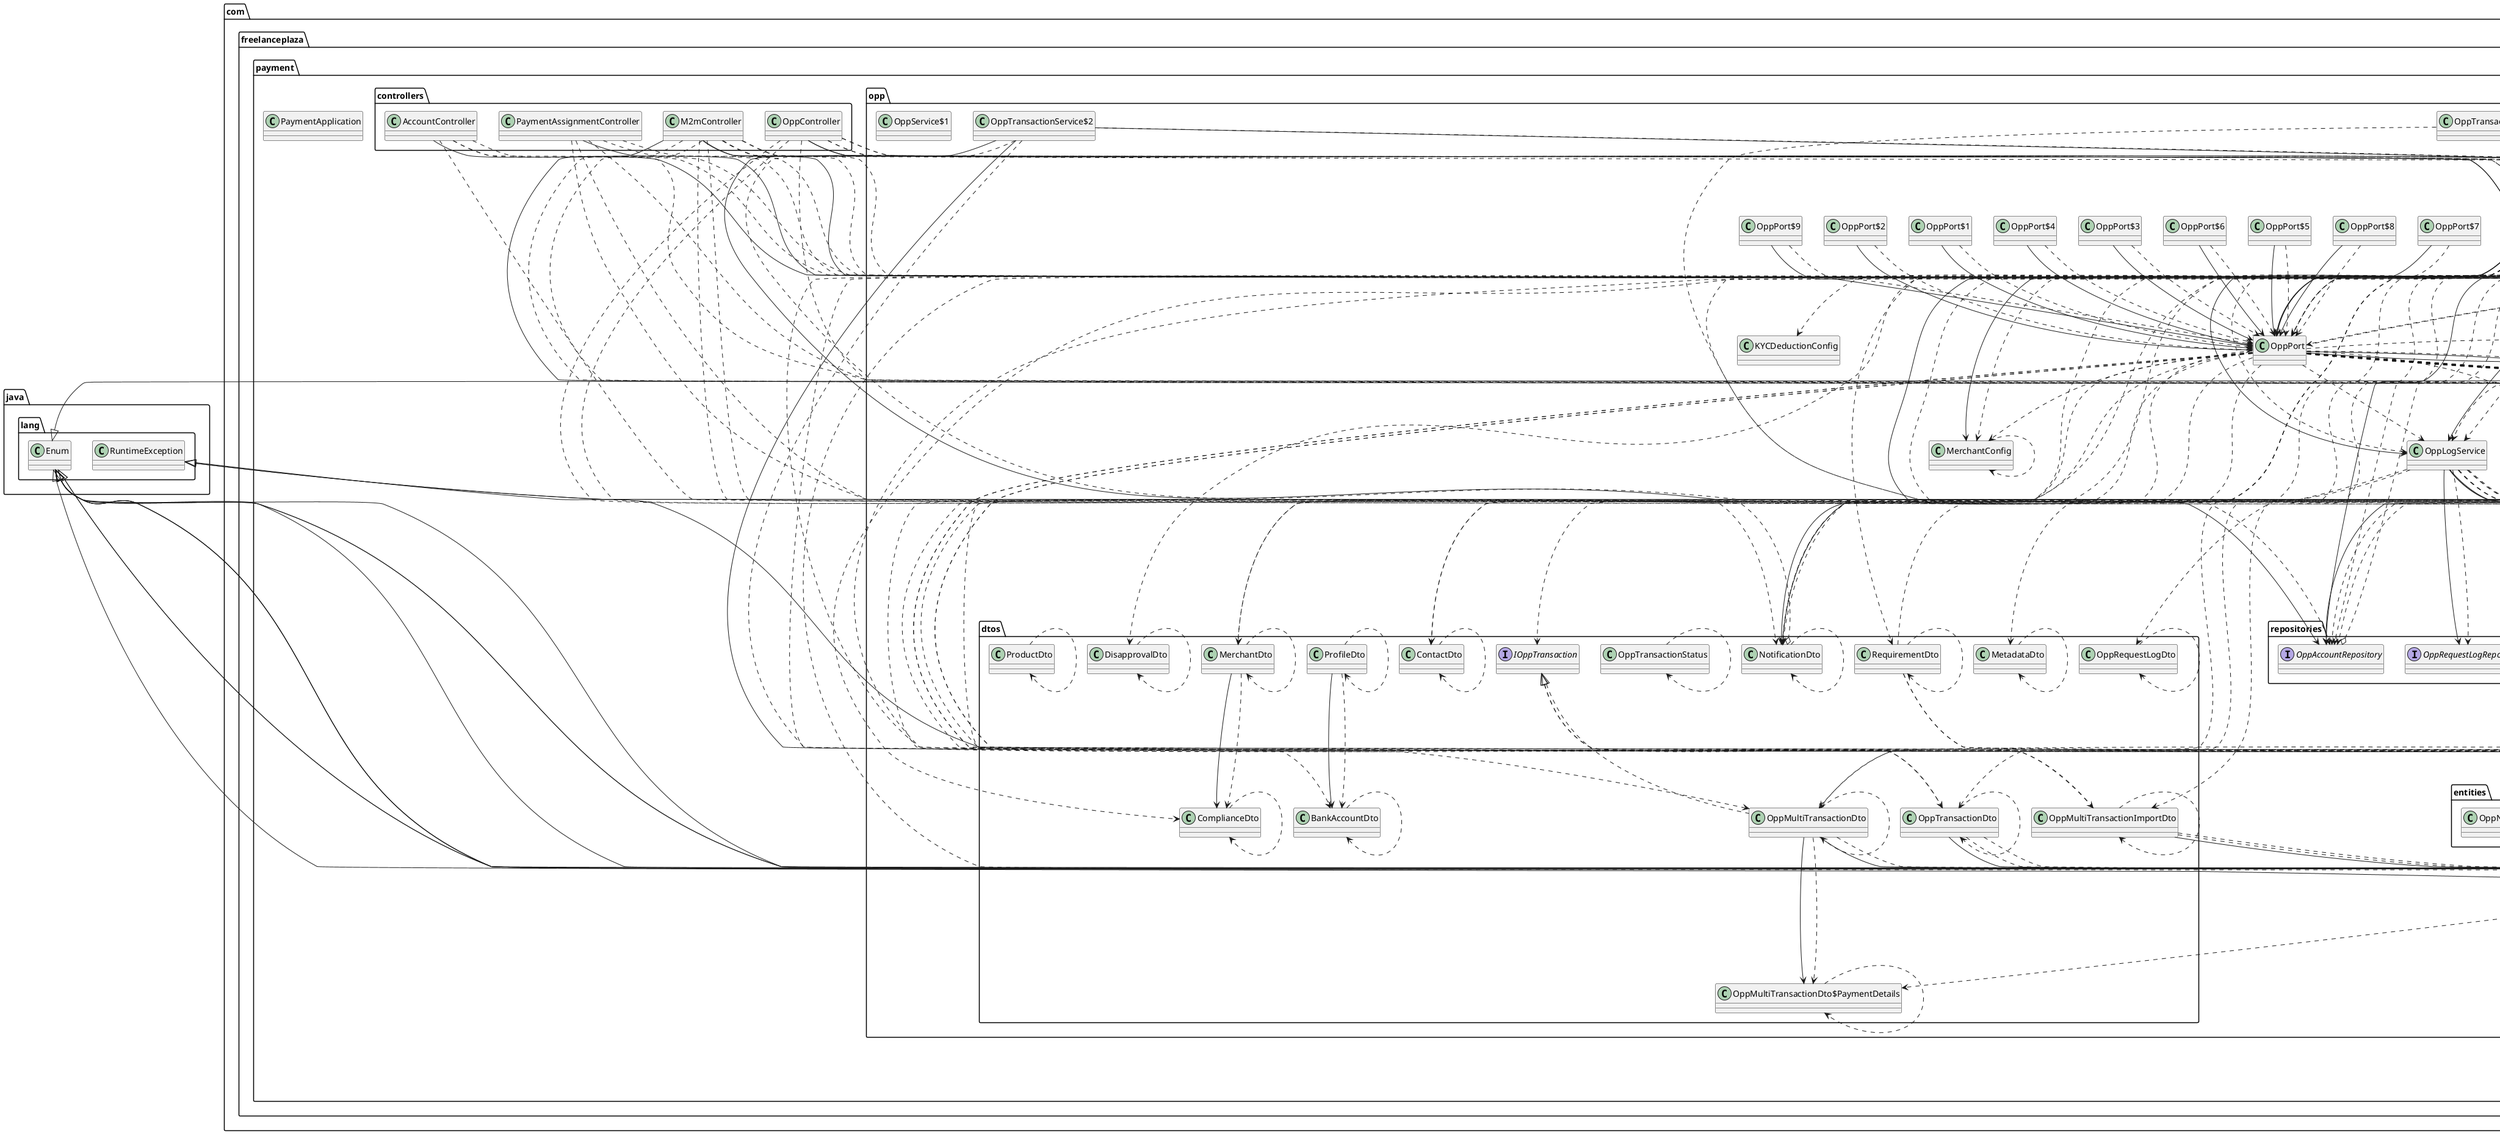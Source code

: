 @startuml
'https://plantuml.com/class-diagram

' GENERATE CLASS DIAGRAM ===========
' Generator       : it.brunasti.java.diagrammer.ClassDiagrammer
' Path            : [/Users/paolo/Work/Tadaah/fp-backend-payment-service/build/classes/java/main]
' Java Files Path : [/Users/paolo/Work/Tadaah/fp-backend-payment-service/src/main/java/]
' Configuration   : [/Users/paolo/IdeaProjects/mine/java-diagrammer/temp/tadaah/config.json]
' Generated at    : Fri Jan 17 14:59:08 CET 2025
'
'   Stat infos    :
'       Files : [165]
'       Lines : [5906]
'     Classes : [164]
'     Methods : [1367]
'      Fields : [680]



' CLASSES =======
class com.freelanceplaza.payment.config.OppConfiguration$StageConfig
enum com.freelanceplaza.payment.enums.PaymentAccountStatus{
  PENDING
  ACTIVE
  INACTIVE
  UNVERIFIED
  SUSPENDED
  BLOCKED
  DELETED
}
class com.freelanceplaza.payment.utils.DateFormatter
class com.freelanceplaza.payment.exceptions.ErrorResponse
class com.freelanceplaza.payment.config.JacksonConfig$FpInstantSerializer
interface com.freelanceplaza.payment.repositories.InvoiceRepository
class com.freelanceplaza.payment.exceptions.EntityNotFoundException
class com.freelanceplaza.payment.config.aws.SQSConfig
interface com.freelanceplaza.payment.opp.dtos.IOppTransaction
class com.freelanceplaza.payment.producers.OppFreelancerProfileMessage
class com.freelanceplaza.payment.opp.OppPort$MultipartEntityBuilderWrapper
class com.freelanceplaza.payment.dtos.PaymentAccountDto
class com.freelanceplaza.payment.services.CustomerService$Customer
class com.freelanceplaza.payment.entities.User
class com.freelanceplaza.payment.opp.dtos.OppMultiTransactionImportDto
interface com.freelanceplaza.payment.opp.repositories.OppNotificationLogRepository
class com.freelanceplaza.payment.config.aws.SNSConfig
class com.freelanceplaza.payment.opp.OppPort
abstract com.freelanceplaza.payment.entities.PaymentAccount
class com.freelanceplaza.payment.services.CustomerService
class com.freelanceplaza.payment.services.utils.SecurityUtils
class com.freelanceplaza.payment.opp.dtos.RequirementDto
class com.freelanceplaza.payment.producers.OppKycDeductionEventProducer
class com.freelanceplaza.payment.entities.Organization
class com.freelanceplaza.payment.producers.CreateTransactionBundleProducer
class com.freelanceplaza.payment.opp.dtos.BankAccountDto
enum com.freelanceplaza.payment.enums.Units{
  MONEY
  MINUTES
  PERCENTAGE
  HOURS
  DAYS
  DATE
}
class com.freelanceplaza.payment.entities.OppRequirement
class com.freelanceplaza.payment.opp.dtos.DisapprovalDto
class com.freelanceplaza.payment.opp.dtos.MetadataDto
class com.freelanceplaza.payment.entities.Invoice
class com.freelanceplaza.payment.services.BucketService
interface com.freelanceplaza.payment.opp.repositories.OppAccountRepository
class com.freelanceplaza.payment.opp.dtos.ComplianceDto
class com.freelanceplaza.payment.opp.OppTransactionService
class com.freelanceplaza.payment.services.ReferenceMockGenerator
class com.freelanceplaza.payment.entities.OppAccountDeduction
class com.freelanceplaza.payment.entities.Product
class com.freelanceplaza.payment.exceptions.ConfigException
enum com.freelanceplaza.payment.enums.TransactionStatus{
  READY_TO_CREATE
  CREATED
  PENDING
  COMPLETED
  CANCELLED
  EXPIRED
  FAILED
  UNKNOWN
}
interface com.freelanceplaza.payment.repositories.TransactionRepository
class com.freelanceplaza.payment.listeners.WorkFinishedListener
enum com.freelanceplaza.payment.enums.OppKycDeductionStatus{
  NOT_STARTED
  CREATED
  COMPLETED
}
class com.freelanceplaza.payment.opp.dtos.OppMultiTransactionDto$PaymentDetails
enum com.freelanceplaza.payment.services.ReferenceMockGenerator$CharType{
  UPPER
  NUMBER
}
class com.freelanceplaza.payment.listeners.InvoiceConfigurationSyncListener
class com.freelanceplaza.payment.config.RedisConfiguration
class com.freelanceplaza.payment.config.OppConfiguration$BankConfig
class com.freelanceplaza.payment.dtos.PaymentAssignmentListItemDto
class com.freelanceplaza.payment.config.aws.S3Config
class com.freelanceplaza.payment.utils.PaymentDetailsDeserializer
class com.freelanceplaza.payment.services.PaymentAssignmentService
interface com.freelanceplaza.payment.repositories.ProductRepository
class com.freelanceplaza.payment.entities.OppCompliance
class com.freelanceplaza.payment.opp.dtos.OppMultiTransactionDto
class com.freelanceplaza.payment.opp.dtos.OppTransactionDto
class com.freelanceplaza.payment.entities.PaymentAssignment
class com.freelanceplaza.payment.utils.OppUtils
class com.freelanceplaza.payment.services.OrganizationService
class com.freelanceplaza.payment.dtos.ConfigDto
class com.freelanceplaza.payment.opp.OppService
class com.freelanceplaza.payment.dtos.PaymentAssignmentStatusDto
class com.freelanceplaza.payment.listeners.RunBundledTransactionListener
class com.freelanceplaza.payment.producers.CreateOppAccountProducer
class com.freelanceplaza.payment.security.OppNotificationFilter
interface com.freelanceplaza.payment.repositories.LocationRepository
class com.freelanceplaza.payment.services.CustomerService$CustomerIdentifier
class com.freelanceplaza.payment.config.OppConfiguration$UriConfig
class com.freelanceplaza.payment.services.OppDataCollector
class com.freelanceplaza.payment.config.aws.S3ConfigDev
interface com.freelanceplaza.payment.repositories.DisapprovalReasonLabelRepository
abstract com.freelanceplaza.payment.entities.Transaction
interface com.freelanceplaza.payment.repositories.PaymentAccountRepository
class com.freelanceplaza.payment.entities.config.ConfigHistory
class com.freelanceplaza.payment.opp.entities.OppNotificationLog
class com.freelanceplaza.payment.config.security.SecurityConfig
class com.freelanceplaza.payment.PaymentApplication
class com.freelanceplaza.payment.services.ReferenceMockGenerator$1
class com.freelanceplaza.payment.listeners.LocationSyncListener
enum com.freelanceplaza.payment.enums.ConfigSource{
  INVOICE
}
class com.freelanceplaza.payment.controllers.PaymentAssignmentController
class com.freelanceplaza.payment.listeners.CreateTransactionBundleListener
class com.freelanceplaza.payment.entities.InvoiceBundle
class com.freelanceplaza.payment.services.impl.ConfigServiceImpl
class com.freelanceplaza.payment.config.ApplicationConfiguration
class com.freelanceplaza.payment.services.PaymentAccountService
enum com.freelanceplaza.payment.enums.PaymentMethod{
  SEPA
  IDEAL
}
class com.freelanceplaza.payment.exceptions.PaymentServiceException
class com.freelanceplaza.payment.producers.OppFreelancerProfileProducer
class com.freelanceplaza.payment.services.UserService
class com.freelanceplaza.payment.entities.Location
class com.freelanceplaza.payment.opp.dtos.OppTransactionStatus
class com.freelanceplaza.payment.opp.dtos.ProfileDto
enum com.freelanceplaza.payment.enums.PaymentAssignmentStatusLabels{
  CREATED
  FAILED
  EXPIRED
  TERMS_EXPIRED
  COMPLETED
}
interface com.freelanceplaza.payment.repositories.ConfigRepository
class com.freelanceplaza.payment.listeners.OrganizationSyncListener
class com.freelanceplaza.payment.controllers.AccountController
class com.freelanceplaza.payment.config.aws.SQSConfig$FPDefaultListenerContainerRegistry
class com.freelanceplaza.payment.listeners.CompletedInvoiceListener
class com.freelanceplaza.payment.opp.dtos.NotificationDto
class com.freelanceplaza.payment.dtos.PaymentAssignmentDetailsItemDto
class com.freelanceplaza.payment.listeners.CreateOppAccountListener
class com.freelanceplaza.payment.listeners.UserSyncListener
class com.freelanceplaza.payment.opp.OppTransactionService$2
class com.freelanceplaza.payment.services.WorkFinishedService
class com.freelanceplaza.payment.opp.OppTransactionService$1
class com.freelanceplaza.payment.producers.RunBundledTransactionProducer
class com.freelanceplaza.payment.opp.OppTransactionService$3
class com.freelanceplaza.payment.producers.TransactionNotificationProcessProducer$TransactionNotification
class com.freelanceplaza.payment.producers.CreateOppAccountProducer$CreateOppAccountEvent
class com.freelanceplaza.payment.config.security.AuthConfiguration
class com.freelanceplaza.payment.entities.OppTransaction
class com.freelanceplaza.payment.config.ApiPortConfiguration
interface com.freelanceplaza.payment.repositories.OrganizationRepository
enum com.freelanceplaza.payment.enums.OppStatus{
  UNVERIFIED
  PENDING
  VERIFIED
  LIVE
  TERMINATED
  SUSPENDED
  BLOCKED
  DELETED
  NEW
  DISAPPROVED
  APPROVED
}
class com.freelanceplaza.payment.entities.OppAccount
class com.freelanceplaza.payment.producers.TransactionNotificationProcessProducer
class com.freelanceplaza.payment.producers.PaymentAccountStatusChangedProducer
interface com.freelanceplaza.payment.services.ConfigService
class com.freelanceplaza.payment.exceptions.GlobalExceptionHandler
class com.freelanceplaza.payment.opp.OppLogService
interface com.freelanceplaza.payment.repositories.OppTransactionRepository
class com.freelanceplaza.payment.entities.DisapprovalReasonLabel
class com.freelanceplaza.payment.services.LocationService
class com.freelanceplaza.payment.opp.dtos.OppRequestLogDto
class com.freelanceplaza.payment.config.JacksonConfig
class com.freelanceplaza.payment.entities.config.Config
class com.freelanceplaza.payment.producers.PaymentAccountStatusChangedMessage
interface com.freelanceplaza.payment.repositories.PaymentAssignmentRepository
enum com.freelanceplaza.payment.enums.ProductType{
  INVOICE
}
class com.freelanceplaza.payment.config.ApiPortConfiguration$ServiceConfiguration
class com.freelanceplaza.payment.config.OppConfiguration
class com.freelanceplaza.payment.enums.PaymentSystem
class com.freelanceplaza.payment.controllers.M2mController
class com.freelanceplaza.payment.controllers.OppController
class com.freelanceplaza.payment.dtos.DisapprovalDto
class com.freelanceplaza.payment.listeners.TransactionNotificationProcessListener
class com.freelanceplaza.payment.opp.KYCDeductionConfig
enum com.freelanceplaza.payment.enums.OppTransactionType{
  MULTI
  SINGLE
}
class com.freelanceplaza.payment.services.InvoiceService
class com.freelanceplaza.payment.opp.OppService$1
interface com.freelanceplaza.payment.repositories.UserRepository
class com.freelanceplaza.payment.opp.OppPort$5
class com.freelanceplaza.payment.opp.dtos.MerchantDto
class com.freelanceplaza.payment.opp.dtos.ContactDto
class com.freelanceplaza.payment.opp.OppPort$6
class com.freelanceplaza.payment.opp.OppPort$3
class com.freelanceplaza.payment.opp.OppPort$4
class com.freelanceplaza.payment.config.aws.SqsBootstrapConfiguration
class com.freelanceplaza.payment.opp.OppPort$1
class com.freelanceplaza.payment.opp.OppPort$2
class com.freelanceplaza.payment.opp.MerchantConfig
interface com.freelanceplaza.payment.opp.repositories.OppRequestLogRepository
class com.freelanceplaza.payment.entities.OppDisapproval
class com.freelanceplaza.payment.opp.entities.OppRequestLog
class com.freelanceplaza.payment.services.utils.SeparateTransactionTemplate
class com.freelanceplaza.payment.opp.dtos.ProductDto
class com.freelanceplaza.payment.opp.OppPort$9
class com.freelanceplaza.payment.services.InvoiceService$1
class com.freelanceplaza.payment.opp.OppPort$7
class com.freelanceplaza.payment.producers.PaymentAssignmentEventProducer
class com.freelanceplaza.payment.opp.OppPort$8
interface com.freelanceplaza.payment.repositories.InvoiceBundleRepository
class com.freelanceplaza.payment.dtos.RequirementDto

' INHERITANCES =======
java.lang.Enum <|-- com.freelanceplaza.payment.enums.PaymentAccountStatus
java.lang.RuntimeException <|-- com.freelanceplaza.payment.exceptions.EntityNotFoundException
java.lang.Enum <|-- com.freelanceplaza.payment.enums.Units
java.lang.RuntimeException <|-- com.freelanceplaza.payment.exceptions.ConfigException
java.lang.Enum <|-- com.freelanceplaza.payment.enums.TransactionStatus
java.lang.Enum <|-- com.freelanceplaza.payment.enums.OppKycDeductionStatus
java.lang.Enum <|-- com.freelanceplaza.payment.services.ReferenceMockGenerator$CharType
com.freelanceplaza.payment.config.aws.S3Config <|-- com.freelanceplaza.payment.config.aws.S3ConfigDev
java.lang.Enum <|-- com.freelanceplaza.payment.enums.ConfigSource
java.lang.Enum <|-- com.freelanceplaza.payment.enums.PaymentMethod
java.lang.RuntimeException <|-- com.freelanceplaza.payment.exceptions.PaymentServiceException
java.lang.Enum <|-- com.freelanceplaza.payment.enums.PaymentAssignmentStatusLabels
com.freelanceplaza.payment.entities.Transaction <|-- com.freelanceplaza.payment.entities.OppTransaction
java.lang.Enum <|-- com.freelanceplaza.payment.enums.OppStatus
com.freelanceplaza.payment.entities.PaymentAccount <|-- com.freelanceplaza.payment.entities.OppAccount
java.lang.Enum <|-- com.freelanceplaza.payment.enums.ProductType
java.lang.Enum <|-- com.freelanceplaza.payment.enums.OppTransactionType

' IMPLEMENT INTERFACE =======
com.freelanceplaza.payment.opp.dtos.IOppTransaction <|.. com.freelanceplaza.payment.opp.dtos.OppMultiTransactionImportDto
com.freelanceplaza.payment.opp.dtos.IOppTransaction <|.. com.freelanceplaza.payment.opp.dtos.OppMultiTransactionDto
com.freelanceplaza.payment.opp.dtos.IOppTransaction <|.. com.freelanceplaza.payment.opp.dtos.OppTransactionDto
com.freelanceplaza.payment.services.ConfigService <|.. com.freelanceplaza.payment.services.impl.ConfigServiceImpl

' FIELDS =======
com.freelanceplaza.payment.opp.OppPort$MultipartEntityBuilderWrapper --> org.apache.http.entity.mime.MultipartEntityBuilder
com.freelanceplaza.payment.dtos.PaymentAccountDto --> com.freelanceplaza.payment.enums.PaymentAccountStatus
com.freelanceplaza.payment.dtos.PaymentAccountDto --> com.freelanceplaza.commons.fpcommons.enums.Currency
com.freelanceplaza.payment.services.CustomerService$Customer --> com.freelanceplaza.payment.entities.Organization
com.freelanceplaza.payment.entities.User --> com.freelanceplaza.commons.fpcommons.sync.users.UserType
com.freelanceplaza.payment.opp.dtos.OppMultiTransactionImportDto --> com.freelanceplaza.commons.fpcommons.enums.Currency
com.freelanceplaza.payment.opp.OppPort --> com.freelanceplaza.payment.config.OppConfiguration$UriConfig
com.freelanceplaza.payment.opp.OppPort --> com.freelanceplaza.payment.config.OppConfiguration$StageConfig
com.freelanceplaza.payment.entities.PaymentAccount --> com.freelanceplaza.payment.entities.User
com.freelanceplaza.payment.entities.PaymentAccount --> com.freelanceplaza.payment.enums.PaymentAccountStatus
com.freelanceplaza.payment.services.CustomerService --> com.freelanceplaza.payment.services.OppDataCollector
com.freelanceplaza.payment.entities.Organization --> com.freelanceplaza.commons.fpcommons.sync.organizations.OrganizationStatus
com.freelanceplaza.payment.entities.Organization --> com.freelanceplaza.commons.fpcommons.sync.organizations.OrganizationType
com.freelanceplaza.payment.entities.OppRequirement --> com.freelanceplaza.payment.enums.OppStatus
com.freelanceplaza.payment.entities.OppRequirement --> com.freelanceplaza.payment.enums.OppStatus
com.freelanceplaza.payment.entities.OppRequirement --> com.freelanceplaza.payment.entities.OppCompliance
com.freelanceplaza.payment.entities.Invoice --> com.freelanceplaza.invoices.enums.MemberType
com.freelanceplaza.payment.entities.Invoice --> com.freelanceplaza.invoices.enums.MemberType
com.freelanceplaza.payment.entities.Invoice --> com.freelanceplaza.commons.fpcommons.enums.Currency
com.freelanceplaza.payment.entities.Invoice --> com.freelanceplaza.payment.entities.InvoiceBundle
com.freelanceplaza.payment.opp.OppTransactionService --> com.freelanceplaza.payment.services.CustomerService
com.freelanceplaza.payment.opp.OppTransactionService --> com.freelanceplaza.payment.repositories.InvoiceRepository
com.freelanceplaza.payment.opp.OppTransactionService --> com.freelanceplaza.payment.repositories.ProductRepository
com.freelanceplaza.payment.opp.OppTransactionService --> com.freelanceplaza.payment.opp.repositories.OppAccountRepository
com.freelanceplaza.payment.opp.OppTransactionService --> com.freelanceplaza.payment.repositories.OppTransactionRepository
com.freelanceplaza.payment.opp.OppTransactionService --> com.freelanceplaza.payment.producers.RunBundledTransactionProducer
com.freelanceplaza.payment.opp.OppTransactionService --> com.freelanceplaza.payment.producers.TransactionNotificationProcessProducer
com.freelanceplaza.payment.opp.OppTransactionService --> com.freelanceplaza.payment.services.utils.SeparateTransactionTemplate
com.freelanceplaza.payment.opp.OppTransactionService --> com.freelanceplaza.payment.opp.OppLogService
com.freelanceplaza.payment.opp.OppTransactionService --> com.freelanceplaza.payment.opp.OppPort
com.freelanceplaza.payment.opp.OppTransactionService --> com.freelanceplaza.payment.repositories.PaymentAssignmentRepository
com.freelanceplaza.payment.opp.OppTransactionService --> com.freelanceplaza.payment.services.ReferenceMockGenerator
com.freelanceplaza.payment.opp.OppTransactionService --> com.freelanceplaza.payment.config.OppConfiguration
com.freelanceplaza.payment.opp.OppTransactionService --> com.freelanceplaza.payment.producers.PaymentAssignmentEventProducer
com.freelanceplaza.payment.opp.OppTransactionService --> com.freelanceplaza.payment.services.OppDataCollector
com.freelanceplaza.payment.opp.OppTransactionService --> com.freelanceplaza.payment.producers.OppKycDeductionEventProducer
com.freelanceplaza.payment.opp.OppTransactionService --> com.freelanceplaza.payment.repositories.OrganizationRepository
com.freelanceplaza.payment.entities.OppAccountDeduction --> com.freelanceplaza.commons.fpcommons.enums.Currency
com.freelanceplaza.payment.entities.OppAccountDeduction --> com.freelanceplaza.payment.entities.OppAccount
com.freelanceplaza.payment.entities.OppAccountDeduction --> com.freelanceplaza.payment.entities.OppTransaction
com.freelanceplaza.payment.entities.Product --> com.freelanceplaza.payment.enums.ProductType
com.freelanceplaza.payment.listeners.WorkFinishedListener --> com.freelanceplaza.payment.services.BucketService
com.freelanceplaza.payment.listeners.WorkFinishedListener --> com.freelanceplaza.payment.services.WorkFinishedService
com.freelanceplaza.payment.listeners.InvoiceConfigurationSyncListener --> com.freelanceplaza.payment.services.ConfigService
com.freelanceplaza.payment.dtos.PaymentAssignmentListItemDto --> com.freelanceplaza.commons.fpcommons.enums.Currency
com.freelanceplaza.payment.dtos.PaymentAssignmentListItemDto --> com.freelanceplaza.payment.dtos.PaymentAssignmentStatusDto
com.freelanceplaza.payment.services.PaymentAssignmentService --> com.freelanceplaza.payment.repositories.PaymentAssignmentRepository
com.freelanceplaza.payment.services.PaymentAssignmentService --> com.freelanceplaza.payment.producers.PaymentAssignmentEventProducer
com.freelanceplaza.payment.services.PaymentAssignmentService --> com.freelanceplaza.payment.services.utils.SeparateTransactionTemplate
com.freelanceplaza.payment.entities.OppCompliance --> com.freelanceplaza.payment.enums.OppStatus
com.freelanceplaza.payment.entities.OppCompliance --> com.freelanceplaza.payment.entities.OppAccount
com.freelanceplaza.payment.opp.dtos.OppMultiTransactionDto --> com.freelanceplaza.payment.opp.dtos.OppMultiTransactionDto$PaymentDetails
com.freelanceplaza.payment.opp.dtos.OppMultiTransactionDto --> com.freelanceplaza.commons.fpcommons.enums.Currency
com.freelanceplaza.payment.opp.dtos.OppTransactionDto --> com.freelanceplaza.commons.fpcommons.enums.Currency
com.freelanceplaza.payment.entities.PaymentAssignment --> com.freelanceplaza.invoices.enums.PaymentAssignmentStatus
com.freelanceplaza.payment.entities.PaymentAssignment --> com.freelanceplaza.commons.fpcommons.enums.Currency
com.freelanceplaza.payment.entities.PaymentAssignment --> com.freelanceplaza.payment.entities.Transaction
com.freelanceplaza.payment.entities.PaymentAssignment --> com.freelanceplaza.payment.entities.Organization
com.freelanceplaza.payment.services.OrganizationService --> com.freelanceplaza.payment.repositories.OrganizationRepository
com.freelanceplaza.payment.services.OrganizationService --> com.freelanceplaza.payment.services.UserService
com.freelanceplaza.payment.dtos.ConfigDto --> com.freelanceplaza.payment.enums.Units
com.freelanceplaza.payment.opp.OppService --> com.freelanceplaza.payment.opp.OppPort
com.freelanceplaza.payment.opp.OppService --> com.freelanceplaza.payment.opp.repositories.OppAccountRepository
com.freelanceplaza.payment.opp.OppService --> com.freelanceplaza.payment.opp.MerchantConfig
com.freelanceplaza.payment.opp.OppService --> com.freelanceplaza.payment.config.OppConfiguration$BankConfig
com.freelanceplaza.payment.opp.OppService --> com.freelanceplaza.payment.services.utils.SeparateTransactionTemplate
com.freelanceplaza.payment.opp.OppService --> com.freelanceplaza.payment.opp.OppLogService
com.freelanceplaza.payment.opp.OppService --> com.freelanceplaza.payment.producers.PaymentAccountStatusChangedProducer
com.freelanceplaza.payment.opp.OppService --> com.freelanceplaza.payment.producers.OppFreelancerProfileProducer
com.freelanceplaza.payment.opp.OppService --> com.freelanceplaza.payment.services.ConfigService
com.freelanceplaza.payment.dtos.PaymentAssignmentStatusDto --> com.freelanceplaza.payment.enums.PaymentAssignmentStatusLabels
com.freelanceplaza.payment.listeners.RunBundledTransactionListener --> com.freelanceplaza.payment.opp.OppTransactionService
com.freelanceplaza.payment.services.CustomerService$CustomerIdentifier --> com.freelanceplaza.invoices.enums.MemberType
com.freelanceplaza.payment.services.OppDataCollector --> com.freelanceplaza.payment.repositories.OrganizationRepository
com.freelanceplaza.payment.services.OppDataCollector --> com.freelanceplaza.payment.repositories.LocationRepository
com.freelanceplaza.payment.services.OppDataCollector --> com.freelanceplaza.payment.opp.repositories.OppAccountRepository
com.freelanceplaza.payment.services.OppDataCollector --> com.freelanceplaza.payment.repositories.ProductRepository
com.freelanceplaza.payment.entities.Transaction --> com.freelanceplaza.commons.fpcommons.enums.Currency
com.freelanceplaza.payment.entities.Transaction --> com.freelanceplaza.payment.enums.PaymentMethod
com.freelanceplaza.payment.entities.Transaction --> com.freelanceplaza.payment.enums.TransactionStatus
com.freelanceplaza.payment.entities.Transaction --> com.freelanceplaza.payment.entities.Transaction
com.freelanceplaza.payment.entities.Transaction --> com.freelanceplaza.payment.entities.PaymentAccount
com.freelanceplaza.payment.entities.Transaction --> com.freelanceplaza.payment.entities.Organization
com.freelanceplaza.payment.entities.Transaction --> com.freelanceplaza.payment.entities.PaymentAssignment
com.freelanceplaza.payment.entities.config.ConfigHistory --> com.freelanceplaza.payment.entities.config.Config
com.freelanceplaza.payment.listeners.LocationSyncListener --> com.freelanceplaza.commons.fpcommons.crypto.Decoder
com.freelanceplaza.payment.listeners.LocationSyncListener --> com.freelanceplaza.payment.services.LocationService
com.freelanceplaza.payment.controllers.PaymentAssignmentController --> com.freelanceplaza.payment.services.PaymentAssignmentService
com.freelanceplaza.payment.listeners.CreateTransactionBundleListener --> com.freelanceplaza.payment.opp.OppTransactionService
com.freelanceplaza.payment.services.impl.ConfigServiceImpl --> com.freelanceplaza.payment.repositories.ConfigRepository
com.freelanceplaza.payment.services.PaymentAccountService --> com.freelanceplaza.payment.repositories.PaymentAccountRepository
com.freelanceplaza.payment.services.PaymentAccountService --> com.freelanceplaza.payment.repositories.DisapprovalReasonLabelRepository
com.freelanceplaza.payment.services.UserService --> com.freelanceplaza.payment.repositories.UserRepository
com.freelanceplaza.payment.entities.Location --> com.freelanceplaza.payment.entities.Organization
com.freelanceplaza.payment.opp.dtos.ProfileDto --> com.freelanceplaza.payment.opp.dtos.BankAccountDto
com.freelanceplaza.payment.listeners.OrganizationSyncListener --> com.freelanceplaza.commons.fpcommons.crypto.Decoder
com.freelanceplaza.payment.listeners.OrganizationSyncListener --> com.freelanceplaza.payment.services.OrganizationService
com.freelanceplaza.payment.controllers.AccountController --> com.freelanceplaza.payment.services.PaymentAccountService
com.freelanceplaza.payment.listeners.CompletedInvoiceListener --> com.freelanceplaza.payment.services.InvoiceService
com.freelanceplaza.payment.dtos.PaymentAssignmentDetailsItemDto --> com.freelanceplaza.commons.fpcommons.enums.Currency
com.freelanceplaza.payment.dtos.PaymentAssignmentDetailsItemDto --> com.freelanceplaza.payment.dtos.PaymentAssignmentStatusDto
com.freelanceplaza.payment.listeners.CreateOppAccountListener --> com.freelanceplaza.payment.opp.OppService
com.freelanceplaza.payment.listeners.CreateOppAccountListener --> com.freelanceplaza.payment.repositories.UserRepository
com.freelanceplaza.payment.listeners.UserSyncListener --> com.freelanceplaza.payment.services.UserService
com.freelanceplaza.payment.listeners.UserSyncListener --> com.freelanceplaza.commons.fpcommons.crypto.Decoder
com.freelanceplaza.payment.opp.OppTransactionService$2 --> com.freelanceplaza.payment.entities.PaymentAssignment
com.freelanceplaza.payment.opp.OppTransactionService$2 --> com.freelanceplaza.payment.entities.OppTransaction
com.freelanceplaza.payment.opp.OppTransactionService$2 --> com.freelanceplaza.payment.opp.OppTransactionService
com.freelanceplaza.payment.services.WorkFinishedService --> com.freelanceplaza.payment.repositories.UserRepository
com.freelanceplaza.payment.services.WorkFinishedService --> com.freelanceplaza.payment.repositories.OrganizationRepository
com.freelanceplaza.payment.services.WorkFinishedService --> com.freelanceplaza.payment.services.UserService
com.freelanceplaza.payment.services.WorkFinishedService --> com.freelanceplaza.payment.services.OrganizationService
com.freelanceplaza.payment.services.WorkFinishedService --> com.freelanceplaza.commons.fphttpclient.syncports.userservicesync.UserServiceSyncPort
com.freelanceplaza.payment.services.WorkFinishedService --> com.freelanceplaza.payment.services.utils.SeparateTransactionTemplate
com.freelanceplaza.payment.services.WorkFinishedService --> com.freelanceplaza.payment.producers.CreateOppAccountProducer
com.freelanceplaza.payment.opp.OppTransactionService$1 --> com.freelanceplaza.payment.opp.OppTransactionService
com.freelanceplaza.payment.opp.OppTransactionService$3 --> com.freelanceplaza.payment.opp.OppTransactionService
com.freelanceplaza.payment.producers.TransactionNotificationProcessProducer$TransactionNotification --> com.freelanceplaza.payment.opp.dtos.NotificationDto
com.freelanceplaza.payment.config.security.AuthConfiguration --> com.freelanceplaza.commons.fpauthentication.config.AudienceConfig
com.freelanceplaza.payment.config.security.AuthConfiguration --> com.freelanceplaza.commons.fpauthentication.config.AuthDecoderConfig
com.freelanceplaza.payment.entities.OppTransaction --> com.freelanceplaza.payment.enums.OppTransactionType
com.freelanceplaza.payment.entities.OppTransaction --> com.freelanceplaza.payment.entities.OppAccountDeduction
com.freelanceplaza.payment.entities.OppAccount --> com.freelanceplaza.payment.enums.OppStatus
com.freelanceplaza.payment.entities.OppAccount --> com.freelanceplaza.payment.enums.OppKycDeductionStatus
com.freelanceplaza.payment.entities.OppAccount --> com.freelanceplaza.payment.entities.OppCompliance
com.freelanceplaza.payment.opp.OppLogService --> com.freelanceplaza.payment.opp.repositories.OppRequestLogRepository
com.freelanceplaza.payment.opp.OppLogService --> com.freelanceplaza.payment.opp.repositories.OppNotificationLogRepository
com.freelanceplaza.payment.opp.OppLogService --> com.freelanceplaza.commons.fpcommons.crypto.Decoder
com.freelanceplaza.payment.opp.OppLogService --> com.freelanceplaza.commons.fpcommons.crypto.Encoder
com.freelanceplaza.payment.services.LocationService --> com.freelanceplaza.payment.repositories.OrganizationRepository
com.freelanceplaza.payment.services.LocationService --> com.freelanceplaza.payment.repositories.LocationRepository
com.freelanceplaza.payment.entities.config.Config --> com.freelanceplaza.payment.enums.Units
com.freelanceplaza.payment.entities.config.Config --> com.freelanceplaza.payment.enums.ConfigSource
com.freelanceplaza.payment.producers.PaymentAccountStatusChangedMessage --> com.freelanceplaza.payment.enums.PaymentAccountStatus
com.freelanceplaza.payment.config.OppConfiguration --> com.freelanceplaza.payment.config.OppConfiguration$BankConfig
com.freelanceplaza.payment.config.OppConfiguration --> com.freelanceplaza.payment.config.OppConfiguration$StageConfig
com.freelanceplaza.payment.config.OppConfiguration --> com.freelanceplaza.payment.enums.PaymentMethod
com.freelanceplaza.payment.controllers.M2mController --> com.freelanceplaza.payment.producers.OppFreelancerProfileProducer
com.freelanceplaza.payment.controllers.M2mController --> com.freelanceplaza.payment.services.PaymentAssignmentService
com.freelanceplaza.payment.controllers.M2mController --> com.freelanceplaza.payment.opp.OppService
com.freelanceplaza.payment.controllers.OppController --> com.freelanceplaza.payment.opp.OppService
com.freelanceplaza.payment.controllers.OppController --> com.freelanceplaza.payment.opp.OppTransactionService
com.freelanceplaza.payment.listeners.TransactionNotificationProcessListener --> com.freelanceplaza.payment.opp.OppTransactionService
com.freelanceplaza.payment.services.InvoiceService --> com.freelanceplaza.payment.repositories.InvoiceRepository
com.freelanceplaza.payment.services.InvoiceService --> com.freelanceplaza.payment.repositories.InvoiceBundleRepository
com.freelanceplaza.payment.services.InvoiceService --> com.freelanceplaza.payment.producers.CreateTransactionBundleProducer
com.freelanceplaza.payment.opp.OppPort$5 --> com.freelanceplaza.payment.opp.OppPort
com.freelanceplaza.payment.opp.dtos.MerchantDto --> com.freelanceplaza.payment.opp.dtos.ComplianceDto
com.freelanceplaza.payment.opp.OppPort$6 --> com.freelanceplaza.payment.opp.OppPort
com.freelanceplaza.payment.opp.OppPort$3 --> com.freelanceplaza.payment.opp.OppPort
com.freelanceplaza.payment.opp.OppPort$4 --> com.freelanceplaza.payment.opp.OppPort
com.freelanceplaza.payment.opp.OppPort$1 --> com.freelanceplaza.payment.opp.OppPort
com.freelanceplaza.payment.opp.OppPort$2 --> com.freelanceplaza.payment.opp.OppPort
com.freelanceplaza.payment.entities.OppDisapproval --> com.freelanceplaza.payment.entities.OppRequirement
com.freelanceplaza.payment.opp.OppPort$9 --> com.freelanceplaza.payment.opp.OppPort
com.freelanceplaza.payment.services.InvoiceService$1 --> com.freelanceplaza.payment.entities.InvoiceBundle
com.freelanceplaza.payment.services.InvoiceService$1 --> com.freelanceplaza.payment.services.InvoiceService
com.freelanceplaza.payment.opp.OppPort$7 --> com.freelanceplaza.payment.opp.OppPort
com.freelanceplaza.payment.opp.OppPort$8 --> com.freelanceplaza.payment.opp.OppPort
com.freelanceplaza.payment.dtos.RequirementDto --> com.freelanceplaza.payment.enums.PaymentAccountStatus

' USES =======
com.freelanceplaza.payment.config.OppConfiguration$StageConfig ..> com.freelanceplaza.payment.config.OppConfiguration$StageConfig
com.freelanceplaza.payment.exceptions.ErrorResponse ..> com.freelanceplaza.payment.exceptions.ErrorResponse
com.freelanceplaza.payment.config.aws.SQSConfig ..> com.freelanceplaza.payment.producers.CreateOppAccountProducer
com.freelanceplaza.payment.config.aws.SQSConfig ..> com.freelanceplaza.payment.producers.CreateTransactionBundleProducer
com.freelanceplaza.payment.config.aws.SQSConfig ..> com.freelanceplaza.payment.producers.RunBundledTransactionProducer
com.freelanceplaza.payment.config.aws.SQSConfig ..> com.freelanceplaza.payment.producers.TransactionNotificationProcessProducer
com.freelanceplaza.payment.producers.OppFreelancerProfileMessage ..> com.freelanceplaza.payment.producers.OppFreelancerProfileMessage
com.freelanceplaza.payment.opp.OppPort$MultipartEntityBuilderWrapper ..> com.freelanceplaza.payment.opp.OppPort$MultipartEntityBuilderWrapper
com.freelanceplaza.payment.opp.OppPort$MultipartEntityBuilderWrapper ..> org.apache.http.HttpEntity
com.freelanceplaza.payment.opp.OppPort$MultipartEntityBuilderWrapper ..> org.apache.http.entity.mime.MultipartEntityBuilder
com.freelanceplaza.payment.dtos.PaymentAccountDto ..> com.freelanceplaza.payment.enums.PaymentAccountStatus
com.freelanceplaza.payment.dtos.PaymentAccountDto ..> com.freelanceplaza.commons.fpcommons.enums.Currency
com.freelanceplaza.payment.dtos.PaymentAccountDto ..> com.freelanceplaza.payment.dtos.PaymentAccountDto
com.freelanceplaza.payment.services.CustomerService$Customer ..> com.freelanceplaza.payment.entities.Organization
com.freelanceplaza.payment.entities.User ..> com.freelanceplaza.commons.fpcommons.sync.users.UserType
com.freelanceplaza.payment.entities.User ..> com.freelanceplaza.payment.entities.User
com.freelanceplaza.payment.opp.dtos.OppMultiTransactionImportDto ..> com.freelanceplaza.commons.fpcommons.enums.Currency
com.freelanceplaza.payment.opp.dtos.OppMultiTransactionImportDto ..> com.freelanceplaza.payment.opp.dtos.OppMultiTransactionImportDto
com.freelanceplaza.payment.config.aws.SNSConfig ..> com.freelanceplaza.payment.producers.PaymentAccountStatusChangedProducer
com.freelanceplaza.payment.config.aws.SNSConfig ..> com.freelanceplaza.payment.producers.OppFreelancerProfileProducer
com.freelanceplaza.payment.config.aws.SNSConfig ..> com.freelanceplaza.payment.producers.PaymentAssignmentEventProducer
com.freelanceplaza.payment.config.aws.SNSConfig ..> com.freelanceplaza.payment.producers.OppKycDeductionEventProducer
com.freelanceplaza.payment.opp.OppPort ..> com.freelanceplaza.payment.config.OppConfiguration$UriConfig
com.freelanceplaza.payment.opp.OppPort ..> com.freelanceplaza.payment.config.OppConfiguration$StageConfig
com.freelanceplaza.payment.opp.OppPort ..> com.freelanceplaza.payment.opp.OppLogService
com.freelanceplaza.payment.opp.OppPort ..> com.freelanceplaza.payment.services.utils.SeparateTransactionTemplate
com.freelanceplaza.payment.opp.OppPort ..> com.freelanceplaza.payment.opp.dtos.MerchantDto
com.freelanceplaza.payment.opp.OppPort ..> com.freelanceplaza.payment.entities.User
com.freelanceplaza.payment.opp.OppPort ..> com.freelanceplaza.payment.opp.MerchantConfig
com.freelanceplaza.payment.opp.OppPort ..> com.freelanceplaza.payment.opp.dtos.ContactDto
com.freelanceplaza.payment.opp.OppPort ..> com.freelanceplaza.payment.opp.dtos.BankAccountDto
com.freelanceplaza.payment.opp.OppPort ..> com.freelanceplaza.payment.config.OppConfiguration$BankConfig
com.freelanceplaza.payment.opp.OppPort ..> com.freelanceplaza.payment.opp.dtos.OppMultiTransactionImportDto
com.freelanceplaza.payment.opp.OppPort ..> com.freelanceplaza.payment.entities.OppTransaction
com.freelanceplaza.payment.opp.OppPort ..> com.freelanceplaza.payment.opp.dtos.OppMultiTransactionDto
com.freelanceplaza.payment.opp.OppPort ..> com.freelanceplaza.payment.opp.dtos.OppTransactionDto
com.freelanceplaza.payment.opp.OppPort ..> org.apache.http.client.methods.HttpRequestBase
com.freelanceplaza.payment.opp.OppPort ..> com.freelanceplaza.payment.opp.OppPort$MultipartEntityBuilderWrapper
com.freelanceplaza.payment.opp.OppPort ..> com.freelanceplaza.payment.entities.Product
com.freelanceplaza.payment.opp.OppPort ..> com.freelanceplaza.commons.fphttpclient.ports.AbstractApiPort$HttpRequestWrapper
com.freelanceplaza.payment.opp.OppPort ..> com.freelanceplaza.commons.fphttpclient.ports.AbstractApiPort$HttpResponseWrapper
com.freelanceplaza.payment.entities.PaymentAccount ..> com.freelanceplaza.payment.entities.User
com.freelanceplaza.payment.entities.PaymentAccount ..> com.freelanceplaza.payment.enums.PaymentAccountStatus
com.freelanceplaza.payment.entities.PaymentAccount ..> com.freelanceplaza.payment.entities.PaymentAccount
com.freelanceplaza.payment.services.CustomerService ..> com.freelanceplaza.payment.services.OppDataCollector
com.freelanceplaza.payment.services.CustomerService ..> com.freelanceplaza.payment.entities.Location
com.freelanceplaza.payment.services.CustomerService ..> com.freelanceplaza.payment.entities.Invoice
com.freelanceplaza.payment.services.CustomerService ..> com.freelanceplaza.payment.entities.Organization
com.freelanceplaza.payment.opp.dtos.RequirementDto ..> com.freelanceplaza.payment.opp.dtos.RequirementDto
com.freelanceplaza.payment.producers.OppKycDeductionEventProducer ..> com.freelanceplaza.invoices.dtos.KycDeductionEvent
com.freelanceplaza.payment.entities.Organization ..> com.freelanceplaza.commons.fpcommons.sync.organizations.OrganizationStatus
com.freelanceplaza.payment.entities.Organization ..> com.freelanceplaza.commons.fpcommons.sync.organizations.OrganizationType
com.freelanceplaza.payment.entities.Organization ..> com.freelanceplaza.payment.entities.Organization
com.freelanceplaza.payment.opp.dtos.BankAccountDto ..> com.freelanceplaza.payment.opp.dtos.BankAccountDto
com.freelanceplaza.payment.entities.OppRequirement ..> com.freelanceplaza.payment.enums.OppStatus
com.freelanceplaza.payment.entities.OppRequirement ..> com.freelanceplaza.payment.entities.OppCompliance
com.freelanceplaza.payment.entities.OppRequirement ..> com.freelanceplaza.payment.entities.OppRequirement
com.freelanceplaza.payment.opp.dtos.DisapprovalDto ..> com.freelanceplaza.payment.opp.dtos.DisapprovalDto
com.freelanceplaza.payment.opp.dtos.MetadataDto ..> com.freelanceplaza.payment.opp.dtos.MetadataDto
com.freelanceplaza.payment.entities.Invoice ..> com.freelanceplaza.invoices.enums.MemberType
com.freelanceplaza.payment.entities.Invoice ..> com.freelanceplaza.commons.fpcommons.enums.Currency
com.freelanceplaza.payment.entities.Invoice ..> com.freelanceplaza.payment.entities.InvoiceBundle
com.freelanceplaza.payment.entities.Invoice ..> com.freelanceplaza.payment.entities.Invoice
com.freelanceplaza.payment.opp.dtos.ComplianceDto ..> com.freelanceplaza.payment.opp.dtos.ComplianceDto
com.freelanceplaza.payment.opp.OppTransactionService ..> com.freelanceplaza.payment.entities.OppTransaction
com.freelanceplaza.payment.opp.OppTransactionService ..> com.freelanceplaza.payment.entities.OppAccount
com.freelanceplaza.payment.opp.OppTransactionService ..> com.freelanceplaza.payment.services.CustomerService$Customer
com.freelanceplaza.payment.opp.OppTransactionService ..> com.freelanceplaza.payment.opp.dtos.NotificationDto
com.freelanceplaza.payment.opp.OppTransactionService ..> com.freelanceplaza.payment.opp.dtos.IOppTransaction
com.freelanceplaza.payment.opp.OppTransactionService ..> com.freelanceplaza.payment.entities.PaymentAssignment
com.freelanceplaza.payment.opp.OppTransactionService ..> com.freelanceplaza.payment.opp.dtos.OppTransactionDto
com.freelanceplaza.payment.opp.OppTransactionService ..> com.freelanceplaza.payment.opp.dtos.OppMultiTransactionDto
com.freelanceplaza.payment.opp.OppTransactionService ..> com.freelanceplaza.invoices.enums.PaymentAssignmentStatus
com.freelanceplaza.payment.opp.OppTransactionService ..> com.freelanceplaza.payment.opp.dtos.OppMultiTransactionImportDto
com.freelanceplaza.payment.opp.OppTransactionService ..> com.freelanceplaza.payment.services.CustomerService
com.freelanceplaza.payment.opp.OppTransactionService ..> com.freelanceplaza.payment.repositories.InvoiceRepository
com.freelanceplaza.payment.opp.OppTransactionService ..> com.freelanceplaza.payment.repositories.ProductRepository
com.freelanceplaza.payment.opp.OppTransactionService ..> com.freelanceplaza.payment.opp.repositories.OppAccountRepository
com.freelanceplaza.payment.opp.OppTransactionService ..> com.freelanceplaza.payment.repositories.OppTransactionRepository
com.freelanceplaza.payment.opp.OppTransactionService ..> com.freelanceplaza.payment.producers.RunBundledTransactionProducer
com.freelanceplaza.payment.opp.OppTransactionService ..> com.freelanceplaza.payment.producers.TransactionNotificationProcessProducer
com.freelanceplaza.payment.opp.OppTransactionService ..> com.freelanceplaza.payment.services.utils.SeparateTransactionTemplate
com.freelanceplaza.payment.opp.OppTransactionService ..> com.freelanceplaza.payment.opp.OppLogService
com.freelanceplaza.payment.opp.OppTransactionService ..> com.freelanceplaza.payment.opp.OppPort
com.freelanceplaza.payment.opp.OppTransactionService ..> com.freelanceplaza.payment.repositories.PaymentAssignmentRepository
com.freelanceplaza.payment.opp.OppTransactionService ..> com.freelanceplaza.payment.services.ReferenceMockGenerator
com.freelanceplaza.payment.opp.OppTransactionService ..> com.freelanceplaza.payment.config.OppConfiguration
com.freelanceplaza.payment.opp.OppTransactionService ..> com.freelanceplaza.payment.producers.PaymentAssignmentEventProducer
com.freelanceplaza.payment.opp.OppTransactionService ..> com.freelanceplaza.payment.services.OppDataCollector
com.freelanceplaza.payment.opp.OppTransactionService ..> com.freelanceplaza.payment.producers.OppKycDeductionEventProducer
com.freelanceplaza.payment.opp.OppTransactionService ..> com.freelanceplaza.payment.repositories.OrganizationRepository
com.freelanceplaza.payment.opp.OppTransactionService ..> com.freelanceplaza.payment.opp.dtos.MetadataDto
com.freelanceplaza.payment.opp.OppTransactionService ..> com.freelanceplaza.payment.entities.Transaction
com.freelanceplaza.payment.opp.OppTransactionService ..> com.freelanceplaza.payment.entities.OppAccountDeduction
com.freelanceplaza.payment.opp.OppTransactionService ..> com.freelanceplaza.payment.entities.Product
com.freelanceplaza.payment.opp.OppTransactionService ..> com.freelanceplaza.payment.entities.Invoice
com.freelanceplaza.payment.services.ReferenceMockGenerator ..> C
com.freelanceplaza.payment.services.ReferenceMockGenerator ..> com.freelanceplaza.payment.services.ReferenceMockGenerator$CharType
com.freelanceplaza.payment.entities.OppAccountDeduction ..> com.freelanceplaza.commons.fpcommons.enums.Currency
com.freelanceplaza.payment.entities.OppAccountDeduction ..> com.freelanceplaza.payment.entities.OppAccount
com.freelanceplaza.payment.entities.OppAccountDeduction ..> com.freelanceplaza.payment.entities.OppTransaction
com.freelanceplaza.payment.entities.OppAccountDeduction ..> com.freelanceplaza.payment.entities.OppAccountDeduction
com.freelanceplaza.payment.entities.Product ..> com.freelanceplaza.payment.enums.ProductType
com.freelanceplaza.payment.entities.Product ..> com.freelanceplaza.payment.entities.Product
com.freelanceplaza.payment.listeners.WorkFinishedListener ..> com.freelanceplaza.payment.services.BucketService
com.freelanceplaza.payment.listeners.WorkFinishedListener ..> com.freelanceplaza.payment.services.WorkFinishedService
com.freelanceplaza.payment.listeners.WorkFinishedListener ..> com.freelanceplaza.commons.fpcommons.converters.CustomColumnPositionMappingStrategy
com.freelanceplaza.payment.opp.dtos.OppMultiTransactionDto$PaymentDetails ..> com.freelanceplaza.payment.opp.dtos.OppMultiTransactionDto$PaymentDetails
com.freelanceplaza.payment.listeners.InvoiceConfigurationSyncListener ..> com.freelanceplaza.payment.dtos.ConfigDto
com.freelanceplaza.payment.listeners.InvoiceConfigurationSyncListener ..> com.freelanceplaza.payment.services.ConfigService
com.freelanceplaza.payment.config.RedisConfiguration ..> com.freelanceplaza.commons.fpcommons.caching.JedisPoolWrapper
com.freelanceplaza.payment.config.RedisConfiguration ..> com.freelanceplaza.commons.fpcommons.caching.TokenCache
com.freelanceplaza.payment.config.RedisConfiguration ..> com.freelanceplaza.payment.config.RedisConfiguration
com.freelanceplaza.payment.config.OppConfiguration$BankConfig ..> com.freelanceplaza.payment.config.OppConfiguration$BankConfig
com.freelanceplaza.payment.dtos.PaymentAssignmentListItemDto ..> com.freelanceplaza.commons.fpcommons.enums.Currency
com.freelanceplaza.payment.dtos.PaymentAssignmentListItemDto ..> com.freelanceplaza.payment.dtos.PaymentAssignmentStatusDto
com.freelanceplaza.payment.dtos.PaymentAssignmentListItemDto ..> com.freelanceplaza.payment.dtos.PaymentAssignmentListItemDto
com.freelanceplaza.payment.utils.PaymentDetailsDeserializer ..> com.freelanceplaza.payment.opp.dtos.OppMultiTransactionDto$PaymentDetails
com.freelanceplaza.payment.services.PaymentAssignmentService ..> com.freelanceplaza.payment.dtos.PaymentAssignmentListItemDto
com.freelanceplaza.payment.services.PaymentAssignmentService ..> com.freelanceplaza.payment.entities.PaymentAssignment
com.freelanceplaza.payment.services.PaymentAssignmentService ..> com.freelanceplaza.payment.dtos.PaymentAssignmentDetailsItemDto
com.freelanceplaza.payment.services.PaymentAssignmentService ..> com.freelanceplaza.payment.dtos.PaymentAssignmentStatusDto
com.freelanceplaza.payment.services.PaymentAssignmentService ..> com.freelanceplaza.payment.repositories.PaymentAssignmentRepository
com.freelanceplaza.payment.services.PaymentAssignmentService ..> com.freelanceplaza.payment.producers.PaymentAssignmentEventProducer
com.freelanceplaza.payment.services.PaymentAssignmentService ..> com.freelanceplaza.payment.services.utils.SeparateTransactionTemplate
com.freelanceplaza.payment.services.PaymentAssignmentService ..> com.freelanceplaza.payment.exceptions.EntityNotFoundException
com.freelanceplaza.payment.entities.OppCompliance ..> com.freelanceplaza.payment.enums.OppStatus
com.freelanceplaza.payment.entities.OppCompliance ..> com.freelanceplaza.payment.entities.OppAccount
com.freelanceplaza.payment.entities.OppCompliance ..> com.freelanceplaza.payment.entities.OppCompliance
com.freelanceplaza.payment.opp.dtos.OppMultiTransactionDto ..> com.freelanceplaza.payment.opp.dtos.OppMultiTransactionDto$PaymentDetails
com.freelanceplaza.payment.opp.dtos.OppMultiTransactionDto ..> com.freelanceplaza.commons.fpcommons.enums.Currency
com.freelanceplaza.payment.opp.dtos.OppMultiTransactionDto ..> com.freelanceplaza.payment.opp.dtos.OppMultiTransactionDto
com.freelanceplaza.payment.opp.dtos.OppTransactionDto ..> com.freelanceplaza.commons.fpcommons.enums.Currency
com.freelanceplaza.payment.opp.dtos.OppTransactionDto ..> com.freelanceplaza.payment.opp.dtos.OppTransactionDto
com.freelanceplaza.payment.entities.PaymentAssignment ..> com.freelanceplaza.invoices.enums.PaymentAssignmentStatus
com.freelanceplaza.payment.entities.PaymentAssignment ..> com.freelanceplaza.commons.fpcommons.enums.Currency
com.freelanceplaza.payment.entities.PaymentAssignment ..> com.freelanceplaza.payment.entities.Transaction
com.freelanceplaza.payment.entities.PaymentAssignment ..> com.freelanceplaza.payment.entities.Organization
com.freelanceplaza.payment.entities.PaymentAssignment ..> com.freelanceplaza.payment.entities.PaymentAssignment
com.freelanceplaza.payment.utils.OppUtils ..> com.freelanceplaza.payment.entities.Invoice
com.freelanceplaza.payment.utils.OppUtils ..> com.freelanceplaza.payment.entities.OppTransaction
com.freelanceplaza.payment.services.OrganizationService ..> com.freelanceplaza.commons.fpcommons.sync.organizations.OrganizationSync
com.freelanceplaza.payment.services.OrganizationService ..> com.freelanceplaza.commons.fpcommons.sync.users.UserSync
com.freelanceplaza.payment.services.OrganizationService ..> com.freelanceplaza.payment.repositories.OrganizationRepository
com.freelanceplaza.payment.services.OrganizationService ..> com.freelanceplaza.payment.services.UserService
com.freelanceplaza.payment.dtos.ConfigDto ..> com.freelanceplaza.payment.enums.Units
com.freelanceplaza.payment.dtos.ConfigDto ..> com.freelanceplaza.payment.dtos.ConfigDto
com.freelanceplaza.payment.opp.OppService ..> com.freelanceplaza.payment.entities.OppAccount
com.freelanceplaza.payment.opp.OppService ..> com.freelanceplaza.payment.entities.User
com.freelanceplaza.payment.opp.OppService ..> com.freelanceplaza.payment.opp.dtos.NotificationDto
com.freelanceplaza.payment.opp.OppService ..> com.freelanceplaza.payment.entities.OppCompliance
com.freelanceplaza.payment.opp.OppService ..> com.freelanceplaza.payment.opp.dtos.MerchantDto
com.freelanceplaza.payment.opp.OppService ..> com.freelanceplaza.payment.opp.dtos.ComplianceDto
com.freelanceplaza.payment.opp.OppService ..> com.freelanceplaza.payment.entities.OppRequirement
com.freelanceplaza.payment.opp.OppService ..> com.freelanceplaza.payment.entities.OppDisapproval
com.freelanceplaza.payment.opp.OppService ..> com.freelanceplaza.payment.opp.dtos.DisapprovalDto
com.freelanceplaza.payment.opp.OppService ..> com.freelanceplaza.payment.opp.KYCDeductionConfig
com.freelanceplaza.payment.opp.OppService ..> com.freelanceplaza.payment.opp.OppPort
com.freelanceplaza.payment.opp.OppService ..> com.freelanceplaza.payment.opp.repositories.OppAccountRepository
com.freelanceplaza.payment.opp.OppService ..> com.freelanceplaza.payment.opp.MerchantConfig
com.freelanceplaza.payment.opp.OppService ..> com.freelanceplaza.payment.config.OppConfiguration$BankConfig
com.freelanceplaza.payment.opp.OppService ..> com.freelanceplaza.payment.services.utils.SeparateTransactionTemplate
com.freelanceplaza.payment.opp.OppService ..> com.freelanceplaza.payment.opp.OppLogService
com.freelanceplaza.payment.opp.OppService ..> com.freelanceplaza.payment.producers.PaymentAccountStatusChangedProducer
com.freelanceplaza.payment.opp.OppService ..> com.freelanceplaza.payment.producers.OppFreelancerProfileProducer
com.freelanceplaza.payment.opp.OppService ..> com.freelanceplaza.payment.services.ConfigService
com.freelanceplaza.payment.opp.OppService ..> com.freelanceplaza.payment.opp.dtos.RequirementDto
com.freelanceplaza.payment.opp.OppService ..> com.freelanceplaza.payment.opp.dtos.ContactDto
com.freelanceplaza.payment.dtos.PaymentAssignmentStatusDto ..> com.freelanceplaza.payment.enums.PaymentAssignmentStatusLabels
com.freelanceplaza.payment.dtos.PaymentAssignmentStatusDto ..> com.freelanceplaza.payment.dtos.PaymentAssignmentStatusDto
com.freelanceplaza.payment.listeners.RunBundledTransactionListener ..> com.freelanceplaza.payment.opp.OppTransactionService
com.freelanceplaza.payment.security.OppNotificationFilter ..> com.freelanceplaza.payment.security.OppNotificationFilter
com.freelanceplaza.payment.services.CustomerService$CustomerIdentifier ..> com.freelanceplaza.invoices.enums.MemberType
com.freelanceplaza.payment.config.OppConfiguration$UriConfig ..> com.freelanceplaza.payment.config.OppConfiguration$UriConfig
com.freelanceplaza.payment.services.OppDataCollector ..> com.freelanceplaza.payment.repositories.OrganizationRepository
com.freelanceplaza.payment.services.OppDataCollector ..> com.freelanceplaza.payment.repositories.LocationRepository
com.freelanceplaza.payment.services.OppDataCollector ..> com.freelanceplaza.payment.opp.repositories.OppAccountRepository
com.freelanceplaza.payment.services.OppDataCollector ..> com.freelanceplaza.payment.repositories.ProductRepository
com.freelanceplaza.payment.entities.Transaction ..> com.freelanceplaza.commons.fpcommons.enums.Currency
com.freelanceplaza.payment.entities.Transaction ..> com.freelanceplaza.payment.enums.PaymentMethod
com.freelanceplaza.payment.entities.Transaction ..> com.freelanceplaza.payment.enums.TransactionStatus
com.freelanceplaza.payment.entities.Transaction ..> com.freelanceplaza.payment.entities.Transaction
com.freelanceplaza.payment.entities.Transaction ..> com.freelanceplaza.payment.entities.PaymentAccount
com.freelanceplaza.payment.entities.Transaction ..> com.freelanceplaza.payment.entities.Organization
com.freelanceplaza.payment.entities.Transaction ..> com.freelanceplaza.payment.entities.PaymentAssignment
com.freelanceplaza.payment.entities.config.ConfigHistory ..> com.freelanceplaza.payment.entities.config.Config
com.freelanceplaza.payment.entities.config.ConfigHistory ..> com.freelanceplaza.payment.entities.config.ConfigHistory
com.freelanceplaza.payment.opp.entities.OppNotificationLog ..> com.freelanceplaza.payment.opp.entities.OppNotificationLog
com.freelanceplaza.payment.config.security.SecurityConfig ..> com.freelanceplaza.commons.fpauthentication.filters.RequiredClaimFilter
com.freelanceplaza.payment.config.security.SecurityConfig ..> com.freelanceplaza.payment.security.OppNotificationFilter
com.freelanceplaza.payment.config.security.SecurityConfig ..> com.freelanceplaza.commons.fpauthentication.filters.AudienceFilter
com.freelanceplaza.payment.config.security.SecurityConfig ..> com.freelanceplaza.commons.fpauthentication.filters.OrganizationFilter
com.freelanceplaza.payment.config.security.SecurityConfig ..> com.freelanceplaza.commons.fpauthentication.http.AuthDecoderHttpClient
com.freelanceplaza.payment.config.security.SecurityConfig ..> com.freelanceplaza.commons.fpcommons.caching.TokenCache
com.freelanceplaza.payment.listeners.LocationSyncListener ..> com.freelanceplaza.commons.fpcommons.crypto.Decoder
com.freelanceplaza.payment.listeners.LocationSyncListener ..> com.freelanceplaza.payment.services.LocationService
com.freelanceplaza.payment.controllers.PaymentAssignmentController ..> com.freelanceplaza.payment.services.PaymentAssignmentService
com.freelanceplaza.payment.listeners.CreateTransactionBundleListener ..> com.freelanceplaza.payment.opp.OppTransactionService
com.freelanceplaza.payment.entities.InvoiceBundle ..> com.freelanceplaza.payment.entities.InvoiceBundle
com.freelanceplaza.payment.services.impl.ConfigServiceImpl ..> com.freelanceplaza.payment.dtos.ConfigDto
com.freelanceplaza.payment.services.impl.ConfigServiceImpl ..> com.freelanceplaza.payment.entities.config.Config
com.freelanceplaza.payment.services.impl.ConfigServiceImpl ..> com.freelanceplaza.payment.enums.ConfigSource
com.freelanceplaza.payment.services.impl.ConfigServiceImpl ..> com.freelanceplaza.payment.repositories.ConfigRepository
com.freelanceplaza.payment.services.impl.ConfigServiceImpl ..> com.freelanceplaza.payment.exceptions.ConfigException
com.freelanceplaza.payment.config.ApplicationConfiguration ..> com.freelanceplaza.commons.fpcommons.crypto.Decoder
com.freelanceplaza.payment.config.ApplicationConfiguration ..> com.freelanceplaza.commons.fpcommons.crypto.Encoder
com.freelanceplaza.payment.services.PaymentAccountService ..> com.freelanceplaza.payment.repositories.PaymentAccountRepository
com.freelanceplaza.payment.services.PaymentAccountService ..> com.freelanceplaza.payment.repositories.DisapprovalReasonLabelRepository
com.freelanceplaza.payment.services.PaymentAccountService ..> com.freelanceplaza.payment.dtos.PaymentAccountDto
com.freelanceplaza.payment.services.PaymentAccountService ..> com.freelanceplaza.payment.entities.PaymentAccount
com.freelanceplaza.payment.services.PaymentAccountService ..> com.freelanceplaza.payment.dtos.RequirementDto
com.freelanceplaza.payment.services.PaymentAccountService ..> com.freelanceplaza.payment.entities.OppRequirement
com.freelanceplaza.payment.services.PaymentAccountService ..> com.freelanceplaza.payment.dtos.DisapprovalDto
com.freelanceplaza.payment.services.PaymentAccountService ..> com.freelanceplaza.payment.entities.OppDisapproval
com.freelanceplaza.payment.producers.OppFreelancerProfileProducer ..> com.freelanceplaza.payment.producers.OppFreelancerProfileMessage
com.freelanceplaza.payment.services.UserService ..> com.freelanceplaza.payment.entities.User
com.freelanceplaza.payment.services.UserService ..> com.freelanceplaza.commons.fpcommons.sync.users.UserSync
com.freelanceplaza.payment.services.UserService ..> com.freelanceplaza.payment.repositories.UserRepository
com.freelanceplaza.payment.entities.Location ..> com.freelanceplaza.payment.entities.Organization
com.freelanceplaza.payment.entities.Location ..> com.freelanceplaza.payment.entities.Location
com.freelanceplaza.payment.opp.dtos.OppTransactionStatus ..> com.freelanceplaza.payment.opp.dtos.OppTransactionStatus
com.freelanceplaza.payment.opp.dtos.ProfileDto ..> com.freelanceplaza.payment.opp.dtos.BankAccountDto
com.freelanceplaza.payment.opp.dtos.ProfileDto ..> com.freelanceplaza.payment.opp.dtos.ProfileDto
com.freelanceplaza.payment.repositories.ConfigRepository ..> com.freelanceplaza.payment.enums.ConfigSource
com.freelanceplaza.payment.listeners.OrganizationSyncListener ..> com.freelanceplaza.commons.fpcommons.crypto.Decoder
com.freelanceplaza.payment.listeners.OrganizationSyncListener ..> com.freelanceplaza.payment.services.OrganizationService
com.freelanceplaza.payment.controllers.AccountController ..> com.freelanceplaza.payment.services.PaymentAccountService
com.freelanceplaza.payment.listeners.CompletedInvoiceListener ..> com.freelanceplaza.invoices.dtos.InvoiceHires
com.freelanceplaza.payment.listeners.CompletedInvoiceListener ..> com.freelanceplaza.payment.services.InvoiceService
com.freelanceplaza.payment.opp.dtos.NotificationDto ..> com.freelanceplaza.payment.opp.dtos.NotificationDto
com.freelanceplaza.payment.dtos.PaymentAssignmentDetailsItemDto ..> com.freelanceplaza.commons.fpcommons.enums.Currency
com.freelanceplaza.payment.dtos.PaymentAssignmentDetailsItemDto ..> com.freelanceplaza.payment.dtos.PaymentAssignmentStatusDto
com.freelanceplaza.payment.dtos.PaymentAssignmentDetailsItemDto ..> com.freelanceplaza.payment.dtos.PaymentAssignmentDetailsItemDto
com.freelanceplaza.payment.listeners.CreateOppAccountListener ..> com.freelanceplaza.payment.opp.OppService
com.freelanceplaza.payment.listeners.CreateOppAccountListener ..> com.freelanceplaza.payment.repositories.UserRepository
com.freelanceplaza.payment.listeners.CreateOppAccountListener ..> com.freelanceplaza.payment.entities.PaymentAccount
com.freelanceplaza.payment.listeners.CreateOppAccountListener ..> com.freelanceplaza.payment.exceptions.PaymentServiceException
com.freelanceplaza.payment.listeners.CreateOppAccountListener ..> com.freelanceplaza.payment.producers.CreateOppAccountProducer$CreateOppAccountEvent
com.freelanceplaza.payment.listeners.UserSyncListener ..> com.freelanceplaza.payment.services.UserService
com.freelanceplaza.payment.listeners.UserSyncListener ..> com.freelanceplaza.commons.fpcommons.crypto.Decoder
com.freelanceplaza.payment.opp.OppTransactionService$2 ..> com.freelanceplaza.payment.opp.OppTransactionService
com.freelanceplaza.payment.opp.OppTransactionService$2 ..> com.freelanceplaza.payment.entities.PaymentAssignment
com.freelanceplaza.payment.opp.OppTransactionService$2 ..> com.freelanceplaza.payment.entities.OppTransaction
com.freelanceplaza.payment.services.WorkFinishedService ..> com.freelanceplaza.commons.fphttpclient.syncports.userservicesync.Request
com.freelanceplaza.payment.services.WorkFinishedService ..> com.freelanceplaza.payment.repositories.UserRepository
com.freelanceplaza.payment.services.WorkFinishedService ..> com.freelanceplaza.payment.repositories.OrganizationRepository
com.freelanceplaza.payment.services.WorkFinishedService ..> com.freelanceplaza.payment.services.UserService
com.freelanceplaza.payment.services.WorkFinishedService ..> com.freelanceplaza.payment.services.OrganizationService
com.freelanceplaza.payment.services.WorkFinishedService ..> com.freelanceplaza.commons.fphttpclient.syncports.userservicesync.UserServiceSyncPort
com.freelanceplaza.payment.services.WorkFinishedService ..> com.freelanceplaza.payment.services.utils.SeparateTransactionTemplate
com.freelanceplaza.payment.services.WorkFinishedService ..> com.freelanceplaza.payment.producers.CreateOppAccountProducer
com.freelanceplaza.payment.services.WorkFinishedService ..> com.freelanceplaza.invoices.dtos.ShiftHire
com.freelanceplaza.payment.services.WorkFinishedService ..> com.freelanceplaza.payment.entities.Organization
com.freelanceplaza.payment.services.WorkFinishedService ..> com.freelanceplaza.payment.entities.PaymentAccount
com.freelanceplaza.payment.services.WorkFinishedService ..> com.freelanceplaza.payment.entities.User
com.freelanceplaza.payment.opp.OppTransactionService$1 ..> com.freelanceplaza.payment.opp.OppTransactionService
com.freelanceplaza.payment.opp.OppTransactionService$1 ..> com.freelanceplaza.payment.entities.PaymentAssignment
com.freelanceplaza.payment.opp.OppTransactionService$3 ..> com.freelanceplaza.payment.opp.OppTransactionService
com.freelanceplaza.payment.producers.TransactionNotificationProcessProducer$TransactionNotification ..> com.freelanceplaza.payment.opp.dtos.NotificationDto
com.freelanceplaza.payment.producers.TransactionNotificationProcessProducer$TransactionNotification ..> com.freelanceplaza.payment.producers.TransactionNotificationProcessProducer$TransactionNotification
com.freelanceplaza.payment.producers.CreateOppAccountProducer$CreateOppAccountEvent ..> com.freelanceplaza.payment.producers.CreateOppAccountProducer$CreateOppAccountEvent
com.freelanceplaza.payment.config.security.AuthConfiguration ..> com.freelanceplaza.commons.fpauthentication.filters.AudienceFilter
com.freelanceplaza.payment.config.security.AuthConfiguration ..> com.freelanceplaza.commons.fpauthentication.filters.OrganizationFilter
com.freelanceplaza.payment.config.security.AuthConfiguration ..> com.freelanceplaza.commons.fpauthentication.http.AuthDecoderHttpClient
com.freelanceplaza.payment.config.security.AuthConfiguration ..> com.freelanceplaza.payment.config.security.AuthConfiguration
com.freelanceplaza.payment.config.security.AuthConfiguration ..> com.freelanceplaza.commons.fpauthentication.config.AudienceConfig
com.freelanceplaza.payment.config.security.AuthConfiguration ..> com.freelanceplaza.commons.fpauthentication.config.AuthDecoderConfig
com.freelanceplaza.payment.entities.OppTransaction ..> com.freelanceplaza.payment.enums.OppTransactionType
com.freelanceplaza.payment.entities.OppTransaction ..> com.freelanceplaza.payment.entities.OppAccountDeduction
com.freelanceplaza.payment.entities.OppTransaction ..> com.freelanceplaza.payment.entities.OppTransaction
com.freelanceplaza.payment.config.ApiPortConfiguration ..> com.freelanceplaza.commons.fphttpclient.okta.OktaAuthPort
com.freelanceplaza.payment.config.ApiPortConfiguration ..> com.freelanceplaza.commons.fphttpclient.syncports.userservicesync.UserServiceSyncPort
com.freelanceplaza.payment.config.ApiPortConfiguration ..> com.freelanceplaza.commons.fpcommons.caching.TokenCache
com.freelanceplaza.payment.config.ApiPortConfiguration ..> com.freelanceplaza.payment.config.ApiPortConfiguration
com.freelanceplaza.payment.entities.OppAccount ..> com.freelanceplaza.payment.enums.OppStatus
com.freelanceplaza.payment.entities.OppAccount ..> com.freelanceplaza.payment.enums.OppKycDeductionStatus
com.freelanceplaza.payment.entities.OppAccount ..> com.freelanceplaza.payment.entities.OppCompliance
com.freelanceplaza.payment.entities.OppAccount ..> com.freelanceplaza.payment.entities.OppAccount
com.freelanceplaza.payment.producers.TransactionNotificationProcessProducer ..> com.freelanceplaza.payment.opp.dtos.NotificationDto
com.freelanceplaza.payment.producers.TransactionNotificationProcessProducer ..> com.freelanceplaza.payment.producers.TransactionNotificationProcessProducer$TransactionNotification
com.freelanceplaza.payment.producers.PaymentAccountStatusChangedProducer ..> com.freelanceplaza.payment.enums.PaymentAccountStatus
com.freelanceplaza.payment.services.ConfigService ..> com.freelanceplaza.payment.dtos.ConfigDto
com.freelanceplaza.payment.services.ConfigService ..> com.freelanceplaza.payment.enums.ConfigSource
com.freelanceplaza.payment.exceptions.GlobalExceptionHandler ..> com.freelanceplaza.payment.exceptions.EntityNotFoundException
com.freelanceplaza.payment.opp.OppLogService ..> com.freelanceplaza.payment.opp.entities.OppRequestLog
com.freelanceplaza.payment.opp.OppLogService ..> com.freelanceplaza.commons.fphttpclient.ports.AbstractApiPort$HttpRequestWrapper
com.freelanceplaza.payment.opp.OppLogService ..> com.freelanceplaza.commons.fphttpclient.ports.AbstractApiPort$HttpResponseWrapper
com.freelanceplaza.payment.opp.OppLogService ..> com.freelanceplaza.payment.opp.dtos.NotificationDto
com.freelanceplaza.payment.opp.OppLogService ..> com.freelanceplaza.payment.opp.dtos.OppRequestLogDto
com.freelanceplaza.payment.opp.OppLogService ..> com.freelanceplaza.payment.opp.repositories.OppRequestLogRepository
com.freelanceplaza.payment.opp.OppLogService ..> com.freelanceplaza.payment.opp.repositories.OppNotificationLogRepository
com.freelanceplaza.payment.opp.OppLogService ..> com.freelanceplaza.commons.fpcommons.crypto.Decoder
com.freelanceplaza.payment.opp.OppLogService ..> com.freelanceplaza.commons.fpcommons.crypto.Encoder
com.freelanceplaza.payment.entities.DisapprovalReasonLabel ..> com.freelanceplaza.payment.entities.DisapprovalReasonLabel
com.freelanceplaza.payment.services.LocationService ..> com.freelanceplaza.commons.fpcommons.sync.locations.LocationSync
com.freelanceplaza.payment.services.LocationService ..> com.freelanceplaza.payment.repositories.OrganizationRepository
com.freelanceplaza.payment.services.LocationService ..> com.freelanceplaza.payment.repositories.LocationRepository
com.freelanceplaza.payment.services.LocationService ..> com.freelanceplaza.payment.exceptions.EntityNotFoundException
com.freelanceplaza.payment.opp.dtos.OppRequestLogDto ..> com.freelanceplaza.payment.opp.dtos.OppRequestLogDto
com.freelanceplaza.payment.entities.config.Config ..> com.freelanceplaza.payment.enums.Units
com.freelanceplaza.payment.entities.config.Config ..> com.freelanceplaza.payment.enums.ConfigSource
com.freelanceplaza.payment.entities.config.Config ..> com.freelanceplaza.payment.entities.config.Config
com.freelanceplaza.payment.producers.PaymentAccountStatusChangedMessage ..> com.freelanceplaza.payment.enums.PaymentAccountStatus
com.freelanceplaza.payment.producers.PaymentAccountStatusChangedMessage ..> com.freelanceplaza.payment.producers.PaymentAccountStatusChangedMessage
com.freelanceplaza.payment.config.ApiPortConfiguration$ServiceConfiguration ..> com.freelanceplaza.payment.config.ApiPortConfiguration$ServiceConfiguration
com.freelanceplaza.payment.config.OppConfiguration ..> com.freelanceplaza.payment.opp.OppPort
com.freelanceplaza.payment.config.OppConfiguration ..> com.freelanceplaza.payment.opp.OppLogService
com.freelanceplaza.payment.config.OppConfiguration ..> com.freelanceplaza.payment.services.utils.SeparateTransactionTemplate
com.freelanceplaza.payment.config.OppConfiguration ..> com.freelanceplaza.payment.opp.OppService
com.freelanceplaza.payment.config.OppConfiguration ..> com.freelanceplaza.payment.opp.repositories.OppAccountRepository
com.freelanceplaza.payment.config.OppConfiguration ..> com.freelanceplaza.payment.producers.PaymentAccountStatusChangedProducer
com.freelanceplaza.payment.config.OppConfiguration ..> com.freelanceplaza.payment.producers.OppFreelancerProfileProducer
com.freelanceplaza.payment.config.OppConfiguration ..> com.freelanceplaza.payment.services.ConfigService
com.freelanceplaza.payment.config.OppConfiguration ..> com.freelanceplaza.payment.config.OppConfiguration
com.freelanceplaza.payment.config.OppConfiguration ..> com.freelanceplaza.payment.config.OppConfiguration$BankConfig
com.freelanceplaza.payment.config.OppConfiguration ..> com.freelanceplaza.payment.config.OppConfiguration$StageConfig
com.freelanceplaza.payment.config.OppConfiguration ..> com.freelanceplaza.payment.enums.PaymentMethod
com.freelanceplaza.payment.controllers.M2mController ..> com.freelanceplaza.payment.producers.OppFreelancerProfileMessage
com.freelanceplaza.payment.controllers.M2mController ..> com.freelanceplaza.payment.producers.OppFreelancerProfileProducer
com.freelanceplaza.payment.controllers.M2mController ..> com.freelanceplaza.payment.services.PaymentAssignmentService
com.freelanceplaza.payment.controllers.M2mController ..> com.freelanceplaza.payment.opp.OppService
com.freelanceplaza.payment.controllers.OppController ..> com.freelanceplaza.payment.opp.dtos.NotificationDto
com.freelanceplaza.payment.controllers.OppController ..> com.freelanceplaza.payment.opp.OppService
com.freelanceplaza.payment.controllers.OppController ..> com.freelanceplaza.payment.opp.OppTransactionService
com.freelanceplaza.payment.dtos.DisapprovalDto ..> com.freelanceplaza.payment.dtos.DisapprovalDto
com.freelanceplaza.payment.listeners.TransactionNotificationProcessListener ..> com.freelanceplaza.payment.opp.OppTransactionService
com.freelanceplaza.payment.services.InvoiceService ..> com.freelanceplaza.invoices.dtos.InvoiceHires
com.freelanceplaza.payment.services.InvoiceService ..> com.freelanceplaza.payment.repositories.InvoiceRepository
com.freelanceplaza.payment.services.InvoiceService ..> com.freelanceplaza.payment.repositories.InvoiceBundleRepository
com.freelanceplaza.payment.services.InvoiceService ..> com.freelanceplaza.payment.producers.CreateTransactionBundleProducer
com.freelanceplaza.payment.opp.OppPort$5 ..> com.freelanceplaza.payment.opp.OppPort
com.freelanceplaza.payment.opp.dtos.MerchantDto ..> com.freelanceplaza.payment.opp.dtos.ComplianceDto
com.freelanceplaza.payment.opp.dtos.MerchantDto ..> com.freelanceplaza.payment.opp.dtos.MerchantDto
com.freelanceplaza.payment.opp.dtos.ContactDto ..> com.freelanceplaza.payment.opp.dtos.ContactDto
com.freelanceplaza.payment.opp.OppPort$6 ..> com.freelanceplaza.payment.opp.OppPort
com.freelanceplaza.payment.opp.OppPort$3 ..> com.freelanceplaza.payment.opp.OppPort
com.freelanceplaza.payment.opp.OppPort$4 ..> com.freelanceplaza.payment.opp.OppPort
com.freelanceplaza.payment.opp.OppPort$1 ..> com.freelanceplaza.payment.opp.OppPort
com.freelanceplaza.payment.opp.OppPort$2 ..> com.freelanceplaza.payment.opp.OppPort
com.freelanceplaza.payment.opp.MerchantConfig ..> com.freelanceplaza.payment.opp.MerchantConfig
com.freelanceplaza.payment.entities.OppDisapproval ..> com.freelanceplaza.payment.entities.OppRequirement
com.freelanceplaza.payment.entities.OppDisapproval ..> com.freelanceplaza.payment.entities.OppDisapproval
com.freelanceplaza.payment.opp.entities.OppRequestLog ..> com.freelanceplaza.payment.opp.entities.OppRequestLog
com.freelanceplaza.payment.opp.dtos.ProductDto ..> com.freelanceplaza.payment.opp.dtos.ProductDto
com.freelanceplaza.payment.opp.OppPort$9 ..> com.freelanceplaza.payment.opp.OppPort
com.freelanceplaza.payment.services.InvoiceService$1 ..> com.freelanceplaza.payment.services.InvoiceService
com.freelanceplaza.payment.services.InvoiceService$1 ..> com.freelanceplaza.payment.entities.InvoiceBundle
com.freelanceplaza.payment.opp.OppPort$7 ..> com.freelanceplaza.payment.opp.OppPort
com.freelanceplaza.payment.producers.PaymentAssignmentEventProducer ..> com.freelanceplaza.invoices.dtos.PaymentAssignmentEvent
com.freelanceplaza.payment.opp.OppPort$8 ..> com.freelanceplaza.payment.opp.OppPort
com.freelanceplaza.payment.dtos.RequirementDto ..> com.freelanceplaza.payment.enums.PaymentAccountStatus
com.freelanceplaza.payment.dtos.RequirementDto ..> com.freelanceplaza.payment.dtos.RequirementDto

' IMPORTS =======
' Java Files Path : /Users/paolo/Work/Tadaah/fp-backend-payment-service/src/main/java/
' com.freelanceplaza.payment.config.OppConfiguration$StageConfig

' com.freelanceplaza.payment.enums.PaymentAccountStatus

' com.freelanceplaza.payment.utils.DateFormatter

' com.freelanceplaza.payment.exceptions.ErrorResponse

' com.freelanceplaza.payment.config.JacksonConfig$FpInstantSerializer

' com.freelanceplaza.payment.repositories.InvoiceRepository

' com.freelanceplaza.payment.exceptions.EntityNotFoundException

' com.freelanceplaza.payment.config.aws.SQSConfig
com.freelanceplaza.payment.config.aws.SQSConfig ..o com.freelanceplaza.payment.producers.RunBundledTransactionProducer
com.freelanceplaza.payment.config.aws.SQSConfig ..o com.freelanceplaza.commons.fpcommons.config.FpProfile
com.freelanceplaza.payment.config.aws.SQSConfig ..o com.freelanceplaza.payment.producers.CreateTransactionBundleProducer
com.freelanceplaza.payment.config.aws.SQSConfig ..o com.freelanceplaza.payment.producers.CreateOppAccountProducer
com.freelanceplaza.payment.config.aws.SQSConfig ..o com.freelanceplaza.payment.producers.TransactionNotificationProcessProducer

' com.freelanceplaza.payment.opp.dtos.IOppTransaction

' com.freelanceplaza.payment.producers.OppFreelancerProfileMessage

' com.freelanceplaza.payment.opp.OppPort$MultipartEntityBuilderWrapper

' com.freelanceplaza.payment.dtos.PaymentAccountDto
com.freelanceplaza.payment.dtos.PaymentAccountDto ..o com.freelanceplaza.commons.fpcommons.enums.Currency
com.freelanceplaza.payment.dtos.PaymentAccountDto ..o com.freelanceplaza.payment.enums.PaymentAccountStatus

' com.freelanceplaza.payment.services.CustomerService$Customer

' com.freelanceplaza.payment.entities.User
com.freelanceplaza.payment.entities.User ..o com.freelanceplaza.commons.fpcommons.sync.users.UserType

' com.freelanceplaza.payment.opp.dtos.OppMultiTransactionImportDto
com.freelanceplaza.payment.opp.dtos.OppMultiTransactionImportDto ..o com.freelanceplaza.commons.fpcommons.enums.Currency

' com.freelanceplaza.payment.opp.repositories.OppNotificationLogRepository
com.freelanceplaza.payment.opp.repositories.OppNotificationLogRepository ..o com.freelanceplaza.payment.opp.entities.OppNotificationLog

' com.freelanceplaza.payment.config.aws.SNSConfig
com.freelanceplaza.payment.config.aws.SNSConfig ..o com.freelanceplaza.payment.producers.OppFreelancerProfileProducer
com.freelanceplaza.payment.config.aws.SNSConfig ..o com.freelanceplaza.payment.producers.PaymentAccountStatusChangedProducer
com.freelanceplaza.payment.config.aws.SNSConfig ..o com.freelanceplaza.payment.producers.OppKycDeductionEventProducer
com.freelanceplaza.payment.config.aws.SNSConfig ..o com.freelanceplaza.payment.producers.PaymentAssignmentEventProducer

' com.freelanceplaza.payment.opp.OppPort
com.freelanceplaza.payment.opp.OppPort ..o org.apache.commons.lang3.StringUtils
com.freelanceplaza.payment.opp.OppPort ..o com.freelanceplaza.payment.config.OppConfiguration
com.freelanceplaza.payment.opp.OppPort ..o com.freelanceplaza.payment.entities.User
com.freelanceplaza.payment.opp.OppPort ..o com.neovisionaries.i18n.CountryCode
com.freelanceplaza.payment.opp.OppPort ..o com.freelanceplaza.commons.fphttpclient.ports.AbstractApiPort
com.freelanceplaza.payment.opp.OppPort ..o com.freelanceplaza.payment.utils.OppUtils
com.freelanceplaza.payment.opp.OppPort ..o org.apache.http.entity.mime.MultipartEntityBuilder
com.freelanceplaza.payment.opp.OppPort ..o org.apache.http.HttpEntity
com.freelanceplaza.payment.opp.OppPort ..o org.apache.http.client.methods.HttpRequestBase
com.freelanceplaza.payment.opp.OppPort ..o org.apache.commons.text.StringEscapeUtils
com.freelanceplaza.payment.opp.OppPort ..o com.freelanceplaza.payment.entities.OppTransaction
com.freelanceplaza.payment.opp.OppPort ..o com.freelanceplaza.commons.fpcommons.utils.async.AsyncUtils
com.freelanceplaza.payment.opp.OppPort ..o com.freelanceplaza.payment.services.utils.SeparateTransactionTemplate
com.freelanceplaza.payment.opp.OppPort ..o com.freelanceplaza.commons.fphttpclient.exceptions.HttpClientException

' com.freelanceplaza.payment.entities.PaymentAccount
com.freelanceplaza.payment.entities.PaymentAccount ..o com.freelanceplaza.payment.enums.PaymentAccountStatus

' com.freelanceplaza.payment.services.CustomerService
com.freelanceplaza.payment.services.CustomerService ..o com.freelanceplaza.invoices.enums.MemberType
com.freelanceplaza.payment.services.CustomerService ..o com.freelanceplaza.payment.entities.Invoice
com.freelanceplaza.payment.services.CustomerService ..o com.freelanceplaza.payment.entities.Organization

' com.freelanceplaza.payment.services.utils.SecurityUtils

' com.freelanceplaza.payment.opp.dtos.RequirementDto
com.freelanceplaza.payment.opp.dtos.RequirementDto ..o com.freelanceplaza.payment.enums.OppStatus
com.freelanceplaza.payment.opp.dtos.RequirementDto ..o com.freelanceplaza.payment.entities.OppDisapproval
com.freelanceplaza.payment.opp.dtos.RequirementDto ..o com.freelanceplaza.payment.entities.OppCompliance

' com.freelanceplaza.payment.producers.OppKycDeductionEventProducer

' com.freelanceplaza.payment.entities.Organization

' com.freelanceplaza.payment.producers.CreateTransactionBundleProducer

' com.freelanceplaza.payment.opp.dtos.BankAccountDto

' com.freelanceplaza.payment.enums.Units

' com.freelanceplaza.payment.entities.OppRequirement
com.freelanceplaza.payment.entities.OppRequirement ..o com.freelanceplaza.payment.enums.OppStatus

' com.freelanceplaza.payment.opp.dtos.DisapprovalDto

' com.freelanceplaza.payment.opp.dtos.MetadataDto

' com.freelanceplaza.payment.entities.Invoice

' com.freelanceplaza.payment.services.BucketService

' com.freelanceplaza.payment.opp.repositories.OppAccountRepository

' com.freelanceplaza.payment.opp.dtos.ComplianceDto

' com.freelanceplaza.payment.opp.OppTransactionService
com.freelanceplaza.payment.opp.OppTransactionService ..o com.freelanceplaza.payment.exceptions.PaymentServiceException
com.freelanceplaza.payment.opp.OppTransactionService ..o org.apache.commons.lang3.StringUtils
com.freelanceplaza.payment.opp.OppTransactionService ..o com.freelanceplaza.invoices.dtos.PaymentAssignmentEvent
com.freelanceplaza.payment.opp.OppTransactionService ..o com.freelanceplaza.payment.config.OppConfiguration
com.freelanceplaza.payment.opp.OppTransactionService ..o com.freelanceplaza.payment.producers.RunBundledTransactionProducer
com.freelanceplaza.payment.opp.OppTransactionService ..o com.freelanceplaza.payment.utils.OppUtils
com.freelanceplaza.payment.opp.OppTransactionService ..o com.freelanceplaza.payment.services.CustomerService
com.freelanceplaza.payment.opp.OppTransactionService ..o com.freelanceplaza.invoices.enums.PaymentAssignmentStatus
com.freelanceplaza.payment.opp.OppTransactionService ..o com.freelanceplaza.payment.producers.OppKycDeductionEventProducer
com.freelanceplaza.payment.opp.OppTransactionService ..o com.freelanceplaza.payment.services.OppDataCollector
com.freelanceplaza.payment.opp.OppTransactionService ..o com.freelanceplaza.payment.opp.repositories.OppAccountRepository
com.freelanceplaza.payment.opp.OppTransactionService ..o com.freelanceplaza.invoices.dtos.KycDeductionEvent
com.freelanceplaza.payment.opp.OppTransactionService ..o com.freelanceplaza.payment.producers.TransactionNotificationProcessProducer
com.freelanceplaza.payment.opp.OppTransactionService ..o com.freelanceplaza.payment.services.ReferenceMockGenerator
com.freelanceplaza.payment.opp.OppTransactionService ..o com.freelanceplaza.payment.services.utils.SeparateTransactionTemplate
com.freelanceplaza.payment.opp.OppTransactionService ..o com.freelanceplaza.payment.producers.PaymentAssignmentEventProducer

' com.freelanceplaza.payment.services.ReferenceMockGenerator

' com.freelanceplaza.payment.entities.OppAccountDeduction
com.freelanceplaza.payment.entities.OppAccountDeduction ..o com.freelanceplaza.commons.fpcommons.enums.Currency

' com.freelanceplaza.payment.entities.Product

' com.freelanceplaza.payment.exceptions.ConfigException

' com.freelanceplaza.payment.enums.TransactionStatus

' com.freelanceplaza.payment.repositories.TransactionRepository
com.freelanceplaza.payment.repositories.TransactionRepository ..o com.freelanceplaza.payment.entities.Transaction

' com.freelanceplaza.payment.listeners.WorkFinishedListener
com.freelanceplaza.payment.listeners.WorkFinishedListener ..o com.freelanceplaza.payment.services.WorkFinishedService
com.freelanceplaza.payment.listeners.WorkFinishedListener ..o com.opencsv.exceptions.CsvValidationException
com.freelanceplaza.payment.listeners.WorkFinishedListener ..o com.freelanceplaza.invoices.dtos.ShiftHire
com.freelanceplaza.payment.listeners.WorkFinishedListener ..o com.opencsv.CSVReader
com.freelanceplaza.payment.listeners.WorkFinishedListener ..o com.freelanceplaza.payment.services.BucketService
com.freelanceplaza.payment.listeners.WorkFinishedListener ..o com.opencsv.bean.CsvToBeanBuilder
com.freelanceplaza.payment.listeners.WorkFinishedListener ..o com.freelanceplaza.commons.fpcommons.converters.CustomColumnPositionMappingStrategy
com.freelanceplaza.payment.listeners.WorkFinishedListener ..o com.opencsv.bean.CsvToBean

' com.freelanceplaza.payment.enums.OppKycDeductionStatus

' com.freelanceplaza.payment.opp.dtos.OppMultiTransactionDto$PaymentDetails

' com.freelanceplaza.payment.services.ReferenceMockGenerator$CharType

' com.freelanceplaza.payment.listeners.InvoiceConfigurationSyncListener
com.freelanceplaza.payment.listeners.InvoiceConfigurationSyncListener ..o com.freelanceplaza.payment.dtos.ConfigDto
com.freelanceplaza.payment.listeners.InvoiceConfigurationSyncListener ..o com.freelanceplaza.payment.enums.ConfigSource
com.freelanceplaza.payment.listeners.InvoiceConfigurationSyncListener ..o com.freelanceplaza.payment.services.ConfigService

' com.freelanceplaza.payment.config.RedisConfiguration
com.freelanceplaza.payment.config.RedisConfiguration ..o com.freelanceplaza.commons.fpcommons.caching.TokenCache
com.freelanceplaza.payment.config.RedisConfiguration ..o com.freelanceplaza.commons.fpcommons.caching.JedisPoolWrapper
com.freelanceplaza.payment.config.RedisConfiguration ..o com.freelanceplaza.commons.fphttpclient.tokenhandlers.cache.RedisTokenCache

' com.freelanceplaza.payment.config.OppConfiguration$BankConfig

' com.freelanceplaza.payment.dtos.PaymentAssignmentListItemDto
com.freelanceplaza.payment.dtos.PaymentAssignmentListItemDto ..o com.freelanceplaza.commons.fpcommons.enums.Currency

' com.freelanceplaza.payment.config.aws.S3Config

' com.freelanceplaza.payment.utils.PaymentDetailsDeserializer
com.freelanceplaza.payment.utils.PaymentDetailsDeserializer ..o com.freelanceplaza.payment.opp.dtos.OppMultiTransactionDto

' com.freelanceplaza.payment.services.PaymentAssignmentService
com.freelanceplaza.payment.services.PaymentAssignmentService ..o com.freelanceplaza.payment.entities.PaymentAssignment
com.freelanceplaza.payment.services.PaymentAssignmentService ..o com.freelanceplaza.invoices.enums.PaymentAssignmentStatus
com.freelanceplaza.payment.services.PaymentAssignmentService ..o com.freelanceplaza.payment.dtos.PaymentAssignmentStatusDto
com.freelanceplaza.payment.services.PaymentAssignmentService ..o com.freelanceplaza.payment.enums.PaymentAssignmentStatusLabels
com.freelanceplaza.payment.services.PaymentAssignmentService ..o com.freelanceplaza.payment.repositories.PaymentAssignmentRepository
com.freelanceplaza.payment.services.PaymentAssignmentService ..o com.freelanceplaza.payment.exceptions.EntityNotFoundException
com.freelanceplaza.payment.services.PaymentAssignmentService ..o com.freelanceplaza.payment.entities.Invoice
com.freelanceplaza.payment.services.PaymentAssignmentService ..o com.freelanceplaza.payment.dtos.PaymentAssignmentListItemDto
com.freelanceplaza.payment.services.PaymentAssignmentService ..o com.freelanceplaza.invoices.dtos.PaymentAssignmentEvent
com.freelanceplaza.payment.services.PaymentAssignmentService ..o com.freelanceplaza.payment.services.utils.SeparateTransactionTemplate
com.freelanceplaza.payment.services.PaymentAssignmentService ..o com.freelanceplaza.payment.dtos.PaymentAssignmentDetailsItemDto
com.freelanceplaza.payment.services.PaymentAssignmentService ..o com.freelanceplaza.payment.producers.PaymentAssignmentEventProducer

' com.freelanceplaza.payment.repositories.ProductRepository

' com.freelanceplaza.payment.entities.OppCompliance

' com.freelanceplaza.payment.opp.dtos.OppMultiTransactionDto

' com.freelanceplaza.payment.opp.dtos.OppTransactionDto
com.freelanceplaza.payment.opp.dtos.OppTransactionDto ..o com.freelanceplaza.commons.fpcommons.enums.Currency

' com.freelanceplaza.payment.entities.PaymentAssignment

' com.freelanceplaza.payment.utils.OppUtils

' com.freelanceplaza.payment.services.OrganizationService
com.freelanceplaza.payment.services.OrganizationService ..o com.freelanceplaza.commons.fpcommons.enums.Language
com.freelanceplaza.payment.services.OrganizationService ..o com.freelanceplaza.payment.entities.Organization
com.freelanceplaza.payment.services.OrganizationService ..o com.freelanceplaza.commons.fpcommons.sync.organizations.OrganizationSync
com.freelanceplaza.payment.services.OrganizationService ..o com.freelanceplaza.commons.fpcommons.sync.common.LegalEntity
com.freelanceplaza.payment.services.OrganizationService ..o com.freelanceplaza.commons.fpcommons.sync.organizations.OrganizationType
com.freelanceplaza.payment.services.OrganizationService ..o com.freelanceplaza.payment.repositories.OrganizationRepository
com.freelanceplaza.payment.services.OrganizationService ..o com.freelanceplaza.commons.fpcommons.sync.users.UserSync
com.freelanceplaza.payment.services.OrganizationService ..o com.freelanceplaza.commons.fpcommons.sync.users.UserType

' com.freelanceplaza.payment.dtos.ConfigDto

' com.freelanceplaza.payment.opp.OppService

' com.freelanceplaza.payment.dtos.PaymentAssignmentStatusDto

' com.freelanceplaza.payment.listeners.RunBundledTransactionListener
com.freelanceplaza.payment.listeners.RunBundledTransactionListener ..o com.freelanceplaza.payment.opp.OppTransactionService

' com.freelanceplaza.payment.producers.CreateOppAccountProducer

' com.freelanceplaza.payment.security.OppNotificationFilter

' com.freelanceplaza.payment.repositories.LocationRepository

' com.freelanceplaza.payment.services.CustomerService$CustomerIdentifier

' com.freelanceplaza.payment.config.OppConfiguration$UriConfig

' com.freelanceplaza.payment.services.OppDataCollector

' com.freelanceplaza.payment.config.aws.S3ConfigDev

' com.freelanceplaza.payment.repositories.DisapprovalReasonLabelRepository
com.freelanceplaza.payment.repositories.DisapprovalReasonLabelRepository ..o com.freelanceplaza.payment.entities.DisapprovalReasonLabel

' com.freelanceplaza.payment.entities.Transaction

' com.freelanceplaza.payment.repositories.PaymentAccountRepository

' com.freelanceplaza.payment.entities.config.ConfigHistory

' com.freelanceplaza.payment.opp.entities.OppNotificationLog

' com.freelanceplaza.payment.config.security.SecurityConfig
com.freelanceplaza.payment.config.security.SecurityConfig ..o com.freelanceplaza.commons.fpcommons.caching.TokenCache
com.freelanceplaza.payment.config.security.SecurityConfig ..o com.freelanceplaza.commons.fpauthentication.filters.AudienceFilter
com.freelanceplaza.payment.config.security.SecurityConfig ..o com.freelanceplaza.commons.fpauthentication.filters.OrganizationFilter
com.freelanceplaza.payment.config.security.SecurityConfig ..o com.freelanceplaza.commons.fpauthentication.filters.RequiredClaimFilter
com.freelanceplaza.payment.config.security.SecurityConfig ..o com.freelanceplaza.commons.fpauthentication.authorityconverters.FPAuthoritiesConverter
com.freelanceplaza.payment.config.security.SecurityConfig ..o com.freelanceplaza.payment.security.OppNotificationFilter
com.freelanceplaza.payment.config.security.SecurityConfig ..o com.freelanceplaza.commons.fpauthentication.RemoteJwtDecoder
com.freelanceplaza.payment.config.security.SecurityConfig ..o com.freelanceplaza.commons.fpauthentication.http.AuthDecoderHttpClient

' com.freelanceplaza.payment.PaymentApplication

' com.freelanceplaza.payment.services.ReferenceMockGenerator$1

' com.freelanceplaza.payment.listeners.LocationSyncListener
com.freelanceplaza.payment.listeners.LocationSyncListener ..o com.freelanceplaza.payment.services.OrganizationService
com.freelanceplaza.payment.listeners.LocationSyncListener ..o com.freelanceplaza.payment.services.LocationService
com.freelanceplaza.payment.listeners.LocationSyncListener ..o com.freelanceplaza.commons.fpcommons.sync.organizations.OrganizationSyncMessage
com.freelanceplaza.payment.listeners.LocationSyncListener ..o com.freelanceplaza.commons.fpcommons.crypto.Decoder
com.freelanceplaza.payment.listeners.LocationSyncListener ..o com.freelanceplaza.commons.fpcommons.sync.locations.LocationSyncMessage

' com.freelanceplaza.payment.enums.ConfigSource

' com.freelanceplaza.payment.controllers.PaymentAssignmentController
com.freelanceplaza.payment.controllers.PaymentAssignmentController ..o com.freelanceplaza.payment.services.utils.SecurityUtils
com.freelanceplaza.payment.controllers.PaymentAssignmentController ..o com.freelanceplaza.payment.dtos.PaymentAssignmentListItemDto
com.freelanceplaza.payment.controllers.PaymentAssignmentController ..o com.freelanceplaza.payment.dtos.PaymentAssignmentDetailsItemDto
com.freelanceplaza.payment.controllers.PaymentAssignmentController ..o com.freelanceplaza.payment.services.PaymentAssignmentService

' com.freelanceplaza.payment.listeners.CreateTransactionBundleListener
com.freelanceplaza.payment.listeners.CreateTransactionBundleListener ..o com.freelanceplaza.payment.opp.OppTransactionService

' com.freelanceplaza.payment.entities.InvoiceBundle

' com.freelanceplaza.payment.services.impl.ConfigServiceImpl
com.freelanceplaza.payment.services.impl.ConfigServiceImpl ..o com.freelanceplaza.payment.dtos.ConfigDto
com.freelanceplaza.payment.services.impl.ConfigServiceImpl ..o com.freelanceplaza.payment.entities.config.Config
com.freelanceplaza.payment.services.impl.ConfigServiceImpl ..o com.freelanceplaza.payment.repositories.ConfigRepository
com.freelanceplaza.payment.services.impl.ConfigServiceImpl ..o com.freelanceplaza.payment.entities.config.ConfigHistory
com.freelanceplaza.payment.services.impl.ConfigServiceImpl ..o com.freelanceplaza.payment.enums.ConfigSource
com.freelanceplaza.payment.services.impl.ConfigServiceImpl ..o com.freelanceplaza.payment.services.ConfigService
com.freelanceplaza.payment.services.impl.ConfigServiceImpl ..o com.freelanceplaza.payment.exceptions.ConfigException

' com.freelanceplaza.payment.config.ApplicationConfiguration
com.freelanceplaza.payment.config.ApplicationConfiguration ..o com.freelanceplaza.commons.fpcommons.crypto.Encoder
com.freelanceplaza.payment.config.ApplicationConfiguration ..o com.freelanceplaza.commons.fpcommons.utils.async.AsyncUtils
com.freelanceplaza.payment.config.ApplicationConfiguration ..o com.freelanceplaza.commons.fpcommons.crypto.Decoder

' com.freelanceplaza.payment.services.PaymentAccountService
com.freelanceplaza.payment.services.PaymentAccountService ..o com.freelanceplaza.commons.fpcommons.enums.Currency
com.freelanceplaza.payment.services.PaymentAccountService ..o com.freelanceplaza.payment.enums.PaymentAccountStatus
com.freelanceplaza.payment.services.PaymentAccountService ..o com.freelanceplaza.payment.entities.DisapprovalReasonLabel
com.freelanceplaza.payment.services.PaymentAccountService ..o com.freelanceplaza.payment.repositories.DisapprovalReasonLabelRepository
com.freelanceplaza.payment.services.PaymentAccountService ..o com.freelanceplaza.payment.repositories.PaymentAccountRepository
com.freelanceplaza.payment.services.PaymentAccountService ..o com.freelanceplaza.payment.entities.OppAccount
com.freelanceplaza.payment.services.PaymentAccountService ..o com.freelanceplaza.payment.enums.OppStatus
com.freelanceplaza.payment.services.PaymentAccountService ..o com.freelanceplaza.payment.dtos.PaymentAccountDto
com.freelanceplaza.payment.services.PaymentAccountService ..o com.freelanceplaza.payment.dtos.DisapprovalDto
com.freelanceplaza.payment.services.PaymentAccountService ..o com.freelanceplaza.payment.dtos.RequirementDto

' com.freelanceplaza.payment.enums.PaymentMethod

' com.freelanceplaza.payment.exceptions.PaymentServiceException

' com.freelanceplaza.payment.producers.OppFreelancerProfileProducer

' com.freelanceplaza.payment.services.UserService
com.freelanceplaza.payment.services.UserService ..o com.freelanceplaza.commons.fpcommons.sync.users.UserSync
com.freelanceplaza.payment.services.UserService ..o com.freelanceplaza.payment.entities.User
com.freelanceplaza.payment.services.UserService ..o com.freelanceplaza.payment.repositories.UserRepository

' com.freelanceplaza.payment.entities.Location

' com.freelanceplaza.payment.opp.dtos.OppTransactionStatus

' com.freelanceplaza.payment.opp.dtos.ProfileDto

' com.freelanceplaza.payment.enums.PaymentAssignmentStatusLabels

' com.freelanceplaza.payment.repositories.ConfigRepository

' com.freelanceplaza.payment.listeners.OrganizationSyncListener
com.freelanceplaza.payment.listeners.OrganizationSyncListener ..o com.freelanceplaza.commons.fpcommons.sync.organizations.OrganizationSyncMessage
com.freelanceplaza.payment.listeners.OrganizationSyncListener ..o com.freelanceplaza.payment.services.OrganizationService
com.freelanceplaza.payment.listeners.OrganizationSyncListener ..o com.freelanceplaza.commons.fpcommons.crypto.Decoder

' com.freelanceplaza.payment.controllers.AccountController
com.freelanceplaza.payment.controllers.AccountController ..o com.freelanceplaza.payment.dtos.PaymentAccountDto
com.freelanceplaza.payment.controllers.AccountController ..o com.freelanceplaza.payment.services.utils.SecurityUtils
com.freelanceplaza.payment.controllers.AccountController ..o com.freelanceplaza.payment.services.PaymentAccountService

' com.freelanceplaza.payment.config.aws.SQSConfig$FPDefaultListenerContainerRegistry

' com.freelanceplaza.payment.listeners.CompletedInvoiceListener
com.freelanceplaza.payment.listeners.CompletedInvoiceListener ..o com.freelanceplaza.invoices.dtos.InvoiceHires
com.freelanceplaza.payment.listeners.CompletedInvoiceListener ..o com.freelanceplaza.payment.services.InvoiceService
com.freelanceplaza.payment.listeners.CompletedInvoiceListener ..o com.freelanceplaza.invoices.enums.InvoiceType

' com.freelanceplaza.payment.opp.dtos.NotificationDto

' com.freelanceplaza.payment.dtos.PaymentAssignmentDetailsItemDto

' com.freelanceplaza.payment.listeners.CreateOppAccountListener
com.freelanceplaza.payment.listeners.CreateOppAccountListener ..o com.freelanceplaza.payment.exceptions.PaymentServiceException
com.freelanceplaza.payment.listeners.CreateOppAccountListener ..o com.freelanceplaza.payment.opp.OppService
com.freelanceplaza.payment.listeners.CreateOppAccountListener ..o com.freelanceplaza.payment.producers.CreateOppAccountProducer
com.freelanceplaza.payment.listeners.CreateOppAccountListener ..o com.freelanceplaza.payment.repositories.UserRepository
com.freelanceplaza.payment.listeners.CreateOppAccountListener ..o com.freelanceplaza.payment.entities.OppAccount

' com.freelanceplaza.payment.listeners.UserSyncListener
com.freelanceplaza.payment.listeners.UserSyncListener ..o com.freelanceplaza.commons.fpcommons.sync.users.UserSyncMessage
com.freelanceplaza.payment.listeners.UserSyncListener ..o com.freelanceplaza.payment.services.UserService
com.freelanceplaza.payment.listeners.UserSyncListener ..o com.freelanceplaza.commons.fpcommons.crypto.Decoder

' com.freelanceplaza.payment.opp.OppTransactionService$2

' com.freelanceplaza.payment.services.WorkFinishedService

' com.freelanceplaza.payment.opp.OppTransactionService$1

' com.freelanceplaza.payment.producers.RunBundledTransactionProducer

' com.freelanceplaza.payment.opp.OppTransactionService$3

' com.freelanceplaza.payment.producers.TransactionNotificationProcessProducer$TransactionNotification

' com.freelanceplaza.payment.producers.CreateOppAccountProducer$CreateOppAccountEvent

' com.freelanceplaza.payment.config.security.AuthConfiguration
com.freelanceplaza.payment.config.security.AuthConfiguration ..o com.freelanceplaza.commons.fpauthentication.filters.AudienceFilter
com.freelanceplaza.payment.config.security.AuthConfiguration ..o com.freelanceplaza.commons.fpauthentication.filters.OrganizationFilter
com.freelanceplaza.payment.config.security.AuthConfiguration ..o com.freelanceplaza.commons.fpauthentication.config.AudienceConfig
com.freelanceplaza.payment.config.security.AuthConfiguration ..o com.freelanceplaza.commons.fpauthentication.http.AuthDecoderHttpClient
com.freelanceplaza.payment.config.security.AuthConfiguration ..o com.freelanceplaza.commons.fpauthentication.config.AuthDecoderConfig

' com.freelanceplaza.payment.entities.OppTransaction

' com.freelanceplaza.payment.config.ApiPortConfiguration
com.freelanceplaza.payment.config.ApiPortConfiguration ..o com.freelanceplaza.commons.fpcommons.caching.TokenCache
com.freelanceplaza.payment.config.ApiPortConfiguration ..o com.freelanceplaza.commons.fphttpclient.syncports.userservicesync.UserServiceSyncPortConfig
com.freelanceplaza.payment.config.ApiPortConfiguration ..o com.freelanceplaza.commons.fphttpclient.syncports.userservicesync.UserServiceSyncPort
com.freelanceplaza.payment.config.ApiPortConfiguration ..o com.freelanceplaza.commons.fphttpclient.tokenhandlers.ClientCredentialsTokenHandler
com.freelanceplaza.payment.config.ApiPortConfiguration ..o com.freelanceplaza.commons.fphttpclient.okta.OktaAuthPort

' com.freelanceplaza.payment.repositories.OrganizationRepository

' com.freelanceplaza.payment.enums.OppStatus

' com.freelanceplaza.payment.entities.OppAccount

' com.freelanceplaza.payment.producers.TransactionNotificationProcessProducer

' com.freelanceplaza.payment.producers.PaymentAccountStatusChangedProducer

' com.freelanceplaza.payment.services.ConfigService

' com.freelanceplaza.payment.exceptions.GlobalExceptionHandler

' com.freelanceplaza.payment.opp.OppLogService

' com.freelanceplaza.payment.repositories.OppTransactionRepository

' com.freelanceplaza.payment.entities.DisapprovalReasonLabel

' com.freelanceplaza.payment.services.LocationService

' com.freelanceplaza.payment.opp.dtos.OppRequestLogDto

' com.freelanceplaza.payment.config.JacksonConfig

' com.freelanceplaza.payment.entities.config.Config

' com.freelanceplaza.payment.producers.PaymentAccountStatusChangedMessage
com.freelanceplaza.payment.producers.PaymentAccountStatusChangedMessage ..o com.freelanceplaza.payment.enums.PaymentAccountStatus

' com.freelanceplaza.payment.repositories.PaymentAssignmentRepository

' com.freelanceplaza.payment.enums.ProductType

' com.freelanceplaza.payment.config.ApiPortConfiguration$ServiceConfiguration

' com.freelanceplaza.payment.config.OppConfiguration

' com.freelanceplaza.payment.enums.PaymentSystem

' com.freelanceplaza.payment.controllers.M2mController
com.freelanceplaza.payment.controllers.M2mController ..o com.freelanceplaza.payment.producers.OppFreelancerProfileMessage
com.freelanceplaza.payment.controllers.M2mController ..o com.freelanceplaza.payment.producers.OppFreelancerProfileProducer
com.freelanceplaza.payment.controllers.M2mController ..o com.freelanceplaza.commons.fpcommons.utils.async.AsyncUtils
com.freelanceplaza.payment.controllers.M2mController ..o com.freelanceplaza.payment.opp.OppService
com.freelanceplaza.payment.controllers.M2mController ..o com.freelanceplaza.payment.services.PaymentAssignmentService

' com.freelanceplaza.payment.controllers.OppController
com.freelanceplaza.payment.controllers.OppController ..o com.freelanceplaza.payment.producers.TransactionNotificationProcessProducer
com.freelanceplaza.payment.controllers.OppController ..o com.freelanceplaza.payment.opp.OppTransactionService
com.freelanceplaza.payment.controllers.OppController ..o com.freelanceplaza.payment.opp.dtos.NotificationDto
com.freelanceplaza.payment.controllers.OppController ..o com.freelanceplaza.payment.opp.OppService

' com.freelanceplaza.payment.dtos.DisapprovalDto

' com.freelanceplaza.payment.listeners.TransactionNotificationProcessListener
com.freelanceplaza.payment.listeners.TransactionNotificationProcessListener ..o com.freelanceplaza.payment.producers.TransactionNotificationProcessProducer
com.freelanceplaza.payment.listeners.TransactionNotificationProcessListener ..o com.freelanceplaza.payment.opp.OppTransactionService

' com.freelanceplaza.payment.opp.KYCDeductionConfig

' com.freelanceplaza.payment.enums.OppTransactionType

' com.freelanceplaza.payment.services.InvoiceService

' com.freelanceplaza.payment.opp.OppService$1

' com.freelanceplaza.payment.repositories.UserRepository

' com.freelanceplaza.payment.opp.OppPort$5

' com.freelanceplaza.payment.opp.dtos.MerchantDto

' com.freelanceplaza.payment.opp.dtos.ContactDto

' com.freelanceplaza.payment.opp.OppPort$6

' com.freelanceplaza.payment.opp.OppPort$3

' com.freelanceplaza.payment.opp.OppPort$4

' com.freelanceplaza.payment.config.aws.SqsBootstrapConfiguration

' com.freelanceplaza.payment.opp.OppPort$1

' com.freelanceplaza.payment.opp.OppPort$2

' com.freelanceplaza.payment.opp.MerchantConfig

' com.freelanceplaza.payment.opp.repositories.OppRequestLogRepository

' com.freelanceplaza.payment.entities.OppDisapproval

' com.freelanceplaza.payment.opp.entities.OppRequestLog

' com.freelanceplaza.payment.services.utils.SeparateTransactionTemplate

' com.freelanceplaza.payment.opp.dtos.ProductDto

' com.freelanceplaza.payment.opp.OppPort$9

' com.freelanceplaza.payment.services.InvoiceService$1

' com.freelanceplaza.payment.opp.OppPort$7

' com.freelanceplaza.payment.producers.PaymentAssignmentEventProducer

' com.freelanceplaza.payment.opp.OppPort$8

' com.freelanceplaza.payment.repositories.InvoiceBundleRepository

' com.freelanceplaza.payment.dtos.RequirementDto



@enduml
